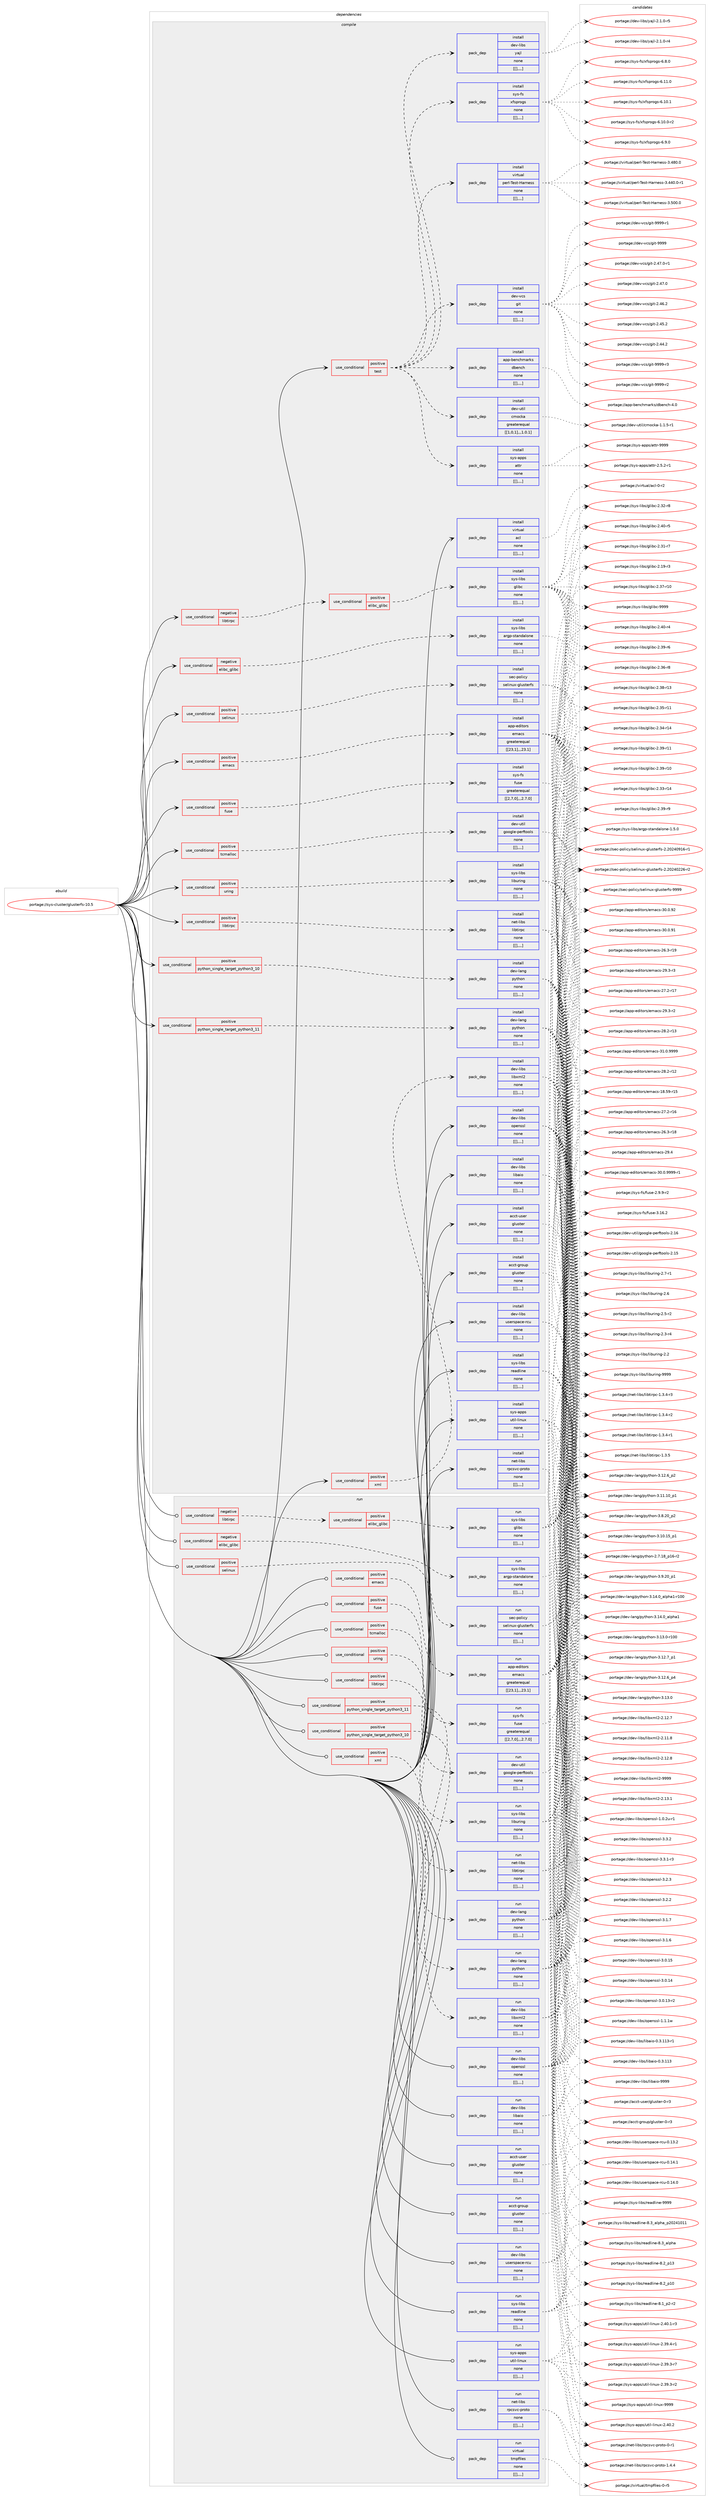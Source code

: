 digraph prolog {

# *************
# Graph options
# *************

newrank=true;
concentrate=true;
compound=true;
graph [rankdir=LR,fontname=Helvetica,fontsize=10,ranksep=1.5];#, ranksep=2.5, nodesep=0.2];
edge  [arrowhead=vee];
node  [fontname=Helvetica,fontsize=10];

# **********
# The ebuild
# **********

subgraph cluster_leftcol {
color=gray;
label=<<i>ebuild</i>>;
id [label="portage://sys-cluster/glusterfs-10.5", color=red, width=4, href="../sys-cluster/glusterfs-10.5.svg"];
}

# ****************
# The dependencies
# ****************

subgraph cluster_midcol {
color=gray;
label=<<i>dependencies</i>>;
subgraph cluster_compile {
fillcolor="#eeeeee";
style=filled;
label=<<i>compile</i>>;
subgraph cond120736 {
dependency452691 [label=<<TABLE BORDER="0" CELLBORDER="1" CELLSPACING="0" CELLPADDING="4"><TR><TD ROWSPAN="3" CELLPADDING="10">use_conditional</TD></TR><TR><TD>negative</TD></TR><TR><TD>elibc_glibc</TD></TR></TABLE>>, shape=none, color=red];
subgraph pack328755 {
dependency452762 [label=<<TABLE BORDER="0" CELLBORDER="1" CELLSPACING="0" CELLPADDING="4" WIDTH="220"><TR><TD ROWSPAN="6" CELLPADDING="30">pack_dep</TD></TR><TR><TD WIDTH="110">install</TD></TR><TR><TD>sys-libs</TD></TR><TR><TD>argp-standalone</TD></TR><TR><TD>none</TD></TR><TR><TD>[[],,,,]</TD></TR></TABLE>>, shape=none, color=blue];
}
dependency452691:e -> dependency452762:w [weight=20,style="dashed",arrowhead="vee"];
}
id:e -> dependency452691:w [weight=20,style="solid",arrowhead="vee"];
subgraph cond120759 {
dependency452768 [label=<<TABLE BORDER="0" CELLBORDER="1" CELLSPACING="0" CELLPADDING="4"><TR><TD ROWSPAN="3" CELLPADDING="10">use_conditional</TD></TR><TR><TD>negative</TD></TR><TR><TD>libtirpc</TD></TR></TABLE>>, shape=none, color=red];
subgraph cond120761 {
dependency452797 [label=<<TABLE BORDER="0" CELLBORDER="1" CELLSPACING="0" CELLPADDING="4"><TR><TD ROWSPAN="3" CELLPADDING="10">use_conditional</TD></TR><TR><TD>positive</TD></TR><TR><TD>elibc_glibc</TD></TR></TABLE>>, shape=none, color=red];
subgraph pack328823 {
dependency452818 [label=<<TABLE BORDER="0" CELLBORDER="1" CELLSPACING="0" CELLPADDING="4" WIDTH="220"><TR><TD ROWSPAN="6" CELLPADDING="30">pack_dep</TD></TR><TR><TD WIDTH="110">install</TD></TR><TR><TD>sys-libs</TD></TR><TR><TD>glibc</TD></TR><TR><TD>none</TD></TR><TR><TD>[[],,,,]</TD></TR></TABLE>>, shape=none, color=blue];
}
dependency452797:e -> dependency452818:w [weight=20,style="dashed",arrowhead="vee"];
}
dependency452768:e -> dependency452797:w [weight=20,style="dashed",arrowhead="vee"];
}
id:e -> dependency452768:w [weight=20,style="solid",arrowhead="vee"];
subgraph cond120795 {
dependency452887 [label=<<TABLE BORDER="0" CELLBORDER="1" CELLSPACING="0" CELLPADDING="4"><TR><TD ROWSPAN="3" CELLPADDING="10">use_conditional</TD></TR><TR><TD>positive</TD></TR><TR><TD>emacs</TD></TR></TABLE>>, shape=none, color=red];
subgraph pack328883 {
dependency452907 [label=<<TABLE BORDER="0" CELLBORDER="1" CELLSPACING="0" CELLPADDING="4" WIDTH="220"><TR><TD ROWSPAN="6" CELLPADDING="30">pack_dep</TD></TR><TR><TD WIDTH="110">install</TD></TR><TR><TD>app-editors</TD></TR><TR><TD>emacs</TD></TR><TR><TD>greaterequal</TD></TR><TR><TD>[[23,1],,,23.1]</TD></TR></TABLE>>, shape=none, color=blue];
}
dependency452887:e -> dependency452907:w [weight=20,style="dashed",arrowhead="vee"];
}
id:e -> dependency452887:w [weight=20,style="solid",arrowhead="vee"];
subgraph cond120849 {
dependency453013 [label=<<TABLE BORDER="0" CELLBORDER="1" CELLSPACING="0" CELLPADDING="4"><TR><TD ROWSPAN="3" CELLPADDING="10">use_conditional</TD></TR><TR><TD>positive</TD></TR><TR><TD>fuse</TD></TR></TABLE>>, shape=none, color=red];
subgraph pack329003 {
dependency453113 [label=<<TABLE BORDER="0" CELLBORDER="1" CELLSPACING="0" CELLPADDING="4" WIDTH="220"><TR><TD ROWSPAN="6" CELLPADDING="30">pack_dep</TD></TR><TR><TD WIDTH="110">install</TD></TR><TR><TD>sys-fs</TD></TR><TR><TD>fuse</TD></TR><TR><TD>greaterequal</TD></TR><TR><TD>[[2,7,0],,,2.7.0]</TD></TR></TABLE>>, shape=none, color=blue];
}
dependency453013:e -> dependency453113:w [weight=20,style="dashed",arrowhead="vee"];
}
id:e -> dependency453013:w [weight=20,style="solid",arrowhead="vee"];
subgraph cond120885 {
dependency453122 [label=<<TABLE BORDER="0" CELLBORDER="1" CELLSPACING="0" CELLPADDING="4"><TR><TD ROWSPAN="3" CELLPADDING="10">use_conditional</TD></TR><TR><TD>positive</TD></TR><TR><TD>libtirpc</TD></TR></TABLE>>, shape=none, color=red];
subgraph pack329037 {
dependency453125 [label=<<TABLE BORDER="0" CELLBORDER="1" CELLSPACING="0" CELLPADDING="4" WIDTH="220"><TR><TD ROWSPAN="6" CELLPADDING="30">pack_dep</TD></TR><TR><TD WIDTH="110">install</TD></TR><TR><TD>net-libs</TD></TR><TR><TD>libtirpc</TD></TR><TR><TD>none</TD></TR><TR><TD>[[],,,,]</TD></TR></TABLE>>, shape=none, color=blue];
}
dependency453122:e -> dependency453125:w [weight=20,style="dashed",arrowhead="vee"];
}
id:e -> dependency453122:w [weight=20,style="solid",arrowhead="vee"];
subgraph cond120888 {
dependency453132 [label=<<TABLE BORDER="0" CELLBORDER="1" CELLSPACING="0" CELLPADDING="4"><TR><TD ROWSPAN="3" CELLPADDING="10">use_conditional</TD></TR><TR><TD>positive</TD></TR><TR><TD>python_single_target_python3_10</TD></TR></TABLE>>, shape=none, color=red];
subgraph pack329102 {
dependency453231 [label=<<TABLE BORDER="0" CELLBORDER="1" CELLSPACING="0" CELLPADDING="4" WIDTH="220"><TR><TD ROWSPAN="6" CELLPADDING="30">pack_dep</TD></TR><TR><TD WIDTH="110">install</TD></TR><TR><TD>dev-lang</TD></TR><TR><TD>python</TD></TR><TR><TD>none</TD></TR><TR><TD>[[],,,,]</TD></TR></TABLE>>, shape=none, color=blue];
}
dependency453132:e -> dependency453231:w [weight=20,style="dashed",arrowhead="vee"];
}
id:e -> dependency453132:w [weight=20,style="solid",arrowhead="vee"];
subgraph cond120924 {
dependency453311 [label=<<TABLE BORDER="0" CELLBORDER="1" CELLSPACING="0" CELLPADDING="4"><TR><TD ROWSPAN="3" CELLPADDING="10">use_conditional</TD></TR><TR><TD>positive</TD></TR><TR><TD>python_single_target_python3_11</TD></TR></TABLE>>, shape=none, color=red];
subgraph pack329202 {
dependency453352 [label=<<TABLE BORDER="0" CELLBORDER="1" CELLSPACING="0" CELLPADDING="4" WIDTH="220"><TR><TD ROWSPAN="6" CELLPADDING="30">pack_dep</TD></TR><TR><TD WIDTH="110">install</TD></TR><TR><TD>dev-lang</TD></TR><TR><TD>python</TD></TR><TR><TD>none</TD></TR><TR><TD>[[],,,,]</TD></TR></TABLE>>, shape=none, color=blue];
}
dependency453311:e -> dependency453352:w [weight=20,style="dashed",arrowhead="vee"];
}
id:e -> dependency453311:w [weight=20,style="solid",arrowhead="vee"];
subgraph cond120951 {
dependency453358 [label=<<TABLE BORDER="0" CELLBORDER="1" CELLSPACING="0" CELLPADDING="4"><TR><TD ROWSPAN="3" CELLPADDING="10">use_conditional</TD></TR><TR><TD>positive</TD></TR><TR><TD>selinux</TD></TR></TABLE>>, shape=none, color=red];
subgraph pack329207 {
dependency453382 [label=<<TABLE BORDER="0" CELLBORDER="1" CELLSPACING="0" CELLPADDING="4" WIDTH="220"><TR><TD ROWSPAN="6" CELLPADDING="30">pack_dep</TD></TR><TR><TD WIDTH="110">install</TD></TR><TR><TD>sec-policy</TD></TR><TR><TD>selinux-glusterfs</TD></TR><TR><TD>none</TD></TR><TR><TD>[[],,,,]</TD></TR></TABLE>>, shape=none, color=blue];
}
dependency453358:e -> dependency453382:w [weight=20,style="dashed",arrowhead="vee"];
}
id:e -> dependency453358:w [weight=20,style="solid",arrowhead="vee"];
subgraph cond120969 {
dependency453423 [label=<<TABLE BORDER="0" CELLBORDER="1" CELLSPACING="0" CELLPADDING="4"><TR><TD ROWSPAN="3" CELLPADDING="10">use_conditional</TD></TR><TR><TD>positive</TD></TR><TR><TD>tcmalloc</TD></TR></TABLE>>, shape=none, color=red];
subgraph pack329267 {
dependency453484 [label=<<TABLE BORDER="0" CELLBORDER="1" CELLSPACING="0" CELLPADDING="4" WIDTH="220"><TR><TD ROWSPAN="6" CELLPADDING="30">pack_dep</TD></TR><TR><TD WIDTH="110">install</TD></TR><TR><TD>dev-util</TD></TR><TR><TD>google-perftools</TD></TR><TR><TD>none</TD></TR><TR><TD>[[],,,,]</TD></TR></TABLE>>, shape=none, color=blue];
}
dependency453423:e -> dependency453484:w [weight=20,style="dashed",arrowhead="vee"];
}
id:e -> dependency453423:w [weight=20,style="solid",arrowhead="vee"];
subgraph cond120997 {
dependency453553 [label=<<TABLE BORDER="0" CELLBORDER="1" CELLSPACING="0" CELLPADDING="4"><TR><TD ROWSPAN="3" CELLPADDING="10">use_conditional</TD></TR><TR><TD>positive</TD></TR><TR><TD>test</TD></TR></TABLE>>, shape=none, color=red];
subgraph pack329353 {
dependency453558 [label=<<TABLE BORDER="0" CELLBORDER="1" CELLSPACING="0" CELLPADDING="4" WIDTH="220"><TR><TD ROWSPAN="6" CELLPADDING="30">pack_dep</TD></TR><TR><TD WIDTH="110">install</TD></TR><TR><TD>dev-util</TD></TR><TR><TD>cmocka</TD></TR><TR><TD>greaterequal</TD></TR><TR><TD>[[1,0,1],,,1.0.1]</TD></TR></TABLE>>, shape=none, color=blue];
}
dependency453553:e -> dependency453558:w [weight=20,style="dashed",arrowhead="vee"];
subgraph pack329374 {
dependency453602 [label=<<TABLE BORDER="0" CELLBORDER="1" CELLSPACING="0" CELLPADDING="4" WIDTH="220"><TR><TD ROWSPAN="6" CELLPADDING="30">pack_dep</TD></TR><TR><TD WIDTH="110">install</TD></TR><TR><TD>app-benchmarks</TD></TR><TR><TD>dbench</TD></TR><TR><TD>none</TD></TR><TR><TD>[[],,,,]</TD></TR></TABLE>>, shape=none, color=blue];
}
dependency453553:e -> dependency453602:w [weight=20,style="dashed",arrowhead="vee"];
subgraph pack329408 {
dependency453630 [label=<<TABLE BORDER="0" CELLBORDER="1" CELLSPACING="0" CELLPADDING="4" WIDTH="220"><TR><TD ROWSPAN="6" CELLPADDING="30">pack_dep</TD></TR><TR><TD WIDTH="110">install</TD></TR><TR><TD>dev-vcs</TD></TR><TR><TD>git</TD></TR><TR><TD>none</TD></TR><TR><TD>[[],,,,]</TD></TR></TABLE>>, shape=none, color=blue];
}
dependency453553:e -> dependency453630:w [weight=20,style="dashed",arrowhead="vee"];
subgraph pack329429 {
dependency453653 [label=<<TABLE BORDER="0" CELLBORDER="1" CELLSPACING="0" CELLPADDING="4" WIDTH="220"><TR><TD ROWSPAN="6" CELLPADDING="30">pack_dep</TD></TR><TR><TD WIDTH="110">install</TD></TR><TR><TD>virtual</TD></TR><TR><TD>perl-Test-Harness</TD></TR><TR><TD>none</TD></TR><TR><TD>[[],,,,]</TD></TR></TABLE>>, shape=none, color=blue];
}
dependency453553:e -> dependency453653:w [weight=20,style="dashed",arrowhead="vee"];
subgraph pack329433 {
dependency453655 [label=<<TABLE BORDER="0" CELLBORDER="1" CELLSPACING="0" CELLPADDING="4" WIDTH="220"><TR><TD ROWSPAN="6" CELLPADDING="30">pack_dep</TD></TR><TR><TD WIDTH="110">install</TD></TR><TR><TD>dev-libs</TD></TR><TR><TD>yajl</TD></TR><TR><TD>none</TD></TR><TR><TD>[[],,,,]</TD></TR></TABLE>>, shape=none, color=blue];
}
dependency453553:e -> dependency453655:w [weight=20,style="dashed",arrowhead="vee"];
subgraph pack329449 {
dependency453739 [label=<<TABLE BORDER="0" CELLBORDER="1" CELLSPACING="0" CELLPADDING="4" WIDTH="220"><TR><TD ROWSPAN="6" CELLPADDING="30">pack_dep</TD></TR><TR><TD WIDTH="110">install</TD></TR><TR><TD>sys-fs</TD></TR><TR><TD>xfsprogs</TD></TR><TR><TD>none</TD></TR><TR><TD>[[],,,,]</TD></TR></TABLE>>, shape=none, color=blue];
}
dependency453553:e -> dependency453739:w [weight=20,style="dashed",arrowhead="vee"];
subgraph pack329515 {
dependency453820 [label=<<TABLE BORDER="0" CELLBORDER="1" CELLSPACING="0" CELLPADDING="4" WIDTH="220"><TR><TD ROWSPAN="6" CELLPADDING="30">pack_dep</TD></TR><TR><TD WIDTH="110">install</TD></TR><TR><TD>sys-apps</TD></TR><TR><TD>attr</TD></TR><TR><TD>none</TD></TR><TR><TD>[[],,,,]</TD></TR></TABLE>>, shape=none, color=blue];
}
dependency453553:e -> dependency453820:w [weight=20,style="dashed",arrowhead="vee"];
}
id:e -> dependency453553:w [weight=20,style="solid",arrowhead="vee"];
subgraph cond121054 {
dependency453825 [label=<<TABLE BORDER="0" CELLBORDER="1" CELLSPACING="0" CELLPADDING="4"><TR><TD ROWSPAN="3" CELLPADDING="10">use_conditional</TD></TR><TR><TD>positive</TD></TR><TR><TD>uring</TD></TR></TABLE>>, shape=none, color=red];
subgraph pack329563 {
dependency453837 [label=<<TABLE BORDER="0" CELLBORDER="1" CELLSPACING="0" CELLPADDING="4" WIDTH="220"><TR><TD ROWSPAN="6" CELLPADDING="30">pack_dep</TD></TR><TR><TD WIDTH="110">install</TD></TR><TR><TD>sys-libs</TD></TR><TR><TD>liburing</TD></TR><TR><TD>none</TD></TR><TR><TD>[[],,,,]</TD></TR></TABLE>>, shape=none, color=blue];
}
dependency453825:e -> dependency453837:w [weight=20,style="dashed",arrowhead="vee"];
}
id:e -> dependency453825:w [weight=20,style="solid",arrowhead="vee"];
subgraph cond121060 {
dependency453888 [label=<<TABLE BORDER="0" CELLBORDER="1" CELLSPACING="0" CELLPADDING="4"><TR><TD ROWSPAN="3" CELLPADDING="10">use_conditional</TD></TR><TR><TD>positive</TD></TR><TR><TD>xml</TD></TR></TABLE>>, shape=none, color=red];
subgraph pack329640 {
dependency453925 [label=<<TABLE BORDER="0" CELLBORDER="1" CELLSPACING="0" CELLPADDING="4" WIDTH="220"><TR><TD ROWSPAN="6" CELLPADDING="30">pack_dep</TD></TR><TR><TD WIDTH="110">install</TD></TR><TR><TD>dev-libs</TD></TR><TR><TD>libxml2</TD></TR><TR><TD>none</TD></TR><TR><TD>[[],,,,]</TD></TR></TABLE>>, shape=none, color=blue];
}
dependency453888:e -> dependency453925:w [weight=20,style="dashed",arrowhead="vee"];
}
id:e -> dependency453888:w [weight=20,style="solid",arrowhead="vee"];
subgraph pack329643 {
dependency453928 [label=<<TABLE BORDER="0" CELLBORDER="1" CELLSPACING="0" CELLPADDING="4" WIDTH="220"><TR><TD ROWSPAN="6" CELLPADDING="30">pack_dep</TD></TR><TR><TD WIDTH="110">install</TD></TR><TR><TD>acct-group</TD></TR><TR><TD>gluster</TD></TR><TR><TD>none</TD></TR><TR><TD>[[],,,,]</TD></TR></TABLE>>, shape=none, color=blue];
}
id:e -> dependency453928:w [weight=20,style="solid",arrowhead="vee"];
subgraph pack329647 {
dependency453943 [label=<<TABLE BORDER="0" CELLBORDER="1" CELLSPACING="0" CELLPADDING="4" WIDTH="220"><TR><TD ROWSPAN="6" CELLPADDING="30">pack_dep</TD></TR><TR><TD WIDTH="110">install</TD></TR><TR><TD>acct-user</TD></TR><TR><TD>gluster</TD></TR><TR><TD>none</TD></TR><TR><TD>[[],,,,]</TD></TR></TABLE>>, shape=none, color=blue];
}
id:e -> dependency453943:w [weight=20,style="solid",arrowhead="vee"];
subgraph pack329663 {
dependency453961 [label=<<TABLE BORDER="0" CELLBORDER="1" CELLSPACING="0" CELLPADDING="4" WIDTH="220"><TR><TD ROWSPAN="6" CELLPADDING="30">pack_dep</TD></TR><TR><TD WIDTH="110">install</TD></TR><TR><TD>dev-libs</TD></TR><TR><TD>libaio</TD></TR><TR><TD>none</TD></TR><TR><TD>[[],,,,]</TD></TR></TABLE>>, shape=none, color=blue];
}
id:e -> dependency453961:w [weight=20,style="solid",arrowhead="vee"];
subgraph pack329681 {
dependency453991 [label=<<TABLE BORDER="0" CELLBORDER="1" CELLSPACING="0" CELLPADDING="4" WIDTH="220"><TR><TD ROWSPAN="6" CELLPADDING="30">pack_dep</TD></TR><TR><TD WIDTH="110">install</TD></TR><TR><TD>dev-libs</TD></TR><TR><TD>openssl</TD></TR><TR><TD>none</TD></TR><TR><TD>[[],,,,]</TD></TR></TABLE>>, shape=none, color=blue];
}
id:e -> dependency453991:w [weight=20,style="solid",arrowhead="vee"];
subgraph pack329707 {
dependency454008 [label=<<TABLE BORDER="0" CELLBORDER="1" CELLSPACING="0" CELLPADDING="4" WIDTH="220"><TR><TD ROWSPAN="6" CELLPADDING="30">pack_dep</TD></TR><TR><TD WIDTH="110">install</TD></TR><TR><TD>dev-libs</TD></TR><TR><TD>userspace-rcu</TD></TR><TR><TD>none</TD></TR><TR><TD>[[],,,,]</TD></TR></TABLE>>, shape=none, color=blue];
}
id:e -> dependency454008:w [weight=20,style="solid",arrowhead="vee"];
subgraph pack329712 {
dependency454025 [label=<<TABLE BORDER="0" CELLBORDER="1" CELLSPACING="0" CELLPADDING="4" WIDTH="220"><TR><TD ROWSPAN="6" CELLPADDING="30">pack_dep</TD></TR><TR><TD WIDTH="110">install</TD></TR><TR><TD>net-libs</TD></TR><TR><TD>rpcsvc-proto</TD></TR><TR><TD>none</TD></TR><TR><TD>[[],,,,]</TD></TR></TABLE>>, shape=none, color=blue];
}
id:e -> dependency454025:w [weight=20,style="solid",arrowhead="vee"];
subgraph pack329733 {
dependency454052 [label=<<TABLE BORDER="0" CELLBORDER="1" CELLSPACING="0" CELLPADDING="4" WIDTH="220"><TR><TD ROWSPAN="6" CELLPADDING="30">pack_dep</TD></TR><TR><TD WIDTH="110">install</TD></TR><TR><TD>sys-apps</TD></TR><TR><TD>util-linux</TD></TR><TR><TD>none</TD></TR><TR><TD>[[],,,,]</TD></TR></TABLE>>, shape=none, color=blue];
}
id:e -> dependency454052:w [weight=20,style="solid",arrowhead="vee"];
subgraph pack329749 {
dependency454054 [label=<<TABLE BORDER="0" CELLBORDER="1" CELLSPACING="0" CELLPADDING="4" WIDTH="220"><TR><TD ROWSPAN="6" CELLPADDING="30">pack_dep</TD></TR><TR><TD WIDTH="110">install</TD></TR><TR><TD>sys-libs</TD></TR><TR><TD>readline</TD></TR><TR><TD>none</TD></TR><TR><TD>[[],,,,]</TD></TR></TABLE>>, shape=none, color=blue];
}
id:e -> dependency454054:w [weight=20,style="solid",arrowhead="vee"];
subgraph pack329772 {
dependency454097 [label=<<TABLE BORDER="0" CELLBORDER="1" CELLSPACING="0" CELLPADDING="4" WIDTH="220"><TR><TD ROWSPAN="6" CELLPADDING="30">pack_dep</TD></TR><TR><TD WIDTH="110">install</TD></TR><TR><TD>virtual</TD></TR><TR><TD>acl</TD></TR><TR><TD>none</TD></TR><TR><TD>[[],,,,]</TD></TR></TABLE>>, shape=none, color=blue];
}
id:e -> dependency454097:w [weight=20,style="solid",arrowhead="vee"];
}
subgraph cluster_compileandrun {
fillcolor="#eeeeee";
style=filled;
label=<<i>compile and run</i>>;
}
subgraph cluster_run {
fillcolor="#eeeeee";
style=filled;
label=<<i>run</i>>;
subgraph cond121114 {
dependency454108 [label=<<TABLE BORDER="0" CELLBORDER="1" CELLSPACING="0" CELLPADDING="4"><TR><TD ROWSPAN="3" CELLPADDING="10">use_conditional</TD></TR><TR><TD>negative</TD></TR><TR><TD>elibc_glibc</TD></TR></TABLE>>, shape=none, color=red];
subgraph pack329790 {
dependency454151 [label=<<TABLE BORDER="0" CELLBORDER="1" CELLSPACING="0" CELLPADDING="4" WIDTH="220"><TR><TD ROWSPAN="6" CELLPADDING="30">pack_dep</TD></TR><TR><TD WIDTH="110">run</TD></TR><TR><TD>sys-libs</TD></TR><TR><TD>argp-standalone</TD></TR><TR><TD>none</TD></TR><TR><TD>[[],,,,]</TD></TR></TABLE>>, shape=none, color=blue];
}
dependency454108:e -> dependency454151:w [weight=20,style="dashed",arrowhead="vee"];
}
id:e -> dependency454108:w [weight=20,style="solid",arrowhead="odot"];
subgraph cond121128 {
dependency454166 [label=<<TABLE BORDER="0" CELLBORDER="1" CELLSPACING="0" CELLPADDING="4"><TR><TD ROWSPAN="3" CELLPADDING="10">use_conditional</TD></TR><TR><TD>negative</TD></TR><TR><TD>libtirpc</TD></TR></TABLE>>, shape=none, color=red];
subgraph cond121131 {
dependency454168 [label=<<TABLE BORDER="0" CELLBORDER="1" CELLSPACING="0" CELLPADDING="4"><TR><TD ROWSPAN="3" CELLPADDING="10">use_conditional</TD></TR><TR><TD>positive</TD></TR><TR><TD>elibc_glibc</TD></TR></TABLE>>, shape=none, color=red];
subgraph pack329819 {
dependency454171 [label=<<TABLE BORDER="0" CELLBORDER="1" CELLSPACING="0" CELLPADDING="4" WIDTH="220"><TR><TD ROWSPAN="6" CELLPADDING="30">pack_dep</TD></TR><TR><TD WIDTH="110">run</TD></TR><TR><TD>sys-libs</TD></TR><TR><TD>glibc</TD></TR><TR><TD>none</TD></TR><TR><TD>[[],,,,]</TD></TR></TABLE>>, shape=none, color=blue];
}
dependency454168:e -> dependency454171:w [weight=20,style="dashed",arrowhead="vee"];
}
dependency454166:e -> dependency454168:w [weight=20,style="dashed",arrowhead="vee"];
}
id:e -> dependency454166:w [weight=20,style="solid",arrowhead="odot"];
subgraph cond121135 {
dependency454184 [label=<<TABLE BORDER="0" CELLBORDER="1" CELLSPACING="0" CELLPADDING="4"><TR><TD ROWSPAN="3" CELLPADDING="10">use_conditional</TD></TR><TR><TD>positive</TD></TR><TR><TD>emacs</TD></TR></TABLE>>, shape=none, color=red];
subgraph pack329834 {
dependency454190 [label=<<TABLE BORDER="0" CELLBORDER="1" CELLSPACING="0" CELLPADDING="4" WIDTH="220"><TR><TD ROWSPAN="6" CELLPADDING="30">pack_dep</TD></TR><TR><TD WIDTH="110">run</TD></TR><TR><TD>app-editors</TD></TR><TR><TD>emacs</TD></TR><TR><TD>greaterequal</TD></TR><TR><TD>[[23,1],,,23.1]</TD></TR></TABLE>>, shape=none, color=blue];
}
dependency454184:e -> dependency454190:w [weight=20,style="dashed",arrowhead="vee"];
}
id:e -> dependency454184:w [weight=20,style="solid",arrowhead="odot"];
subgraph cond121144 {
dependency454208 [label=<<TABLE BORDER="0" CELLBORDER="1" CELLSPACING="0" CELLPADDING="4"><TR><TD ROWSPAN="3" CELLPADDING="10">use_conditional</TD></TR><TR><TD>positive</TD></TR><TR><TD>fuse</TD></TR></TABLE>>, shape=none, color=red];
subgraph pack329843 {
dependency454212 [label=<<TABLE BORDER="0" CELLBORDER="1" CELLSPACING="0" CELLPADDING="4" WIDTH="220"><TR><TD ROWSPAN="6" CELLPADDING="30">pack_dep</TD></TR><TR><TD WIDTH="110">run</TD></TR><TR><TD>sys-fs</TD></TR><TR><TD>fuse</TD></TR><TR><TD>greaterequal</TD></TR><TR><TD>[[2,7,0],,,2.7.0]</TD></TR></TABLE>>, shape=none, color=blue];
}
dependency454208:e -> dependency454212:w [weight=20,style="dashed",arrowhead="vee"];
}
id:e -> dependency454208:w [weight=20,style="solid",arrowhead="odot"];
subgraph cond121155 {
dependency454236 [label=<<TABLE BORDER="0" CELLBORDER="1" CELLSPACING="0" CELLPADDING="4"><TR><TD ROWSPAN="3" CELLPADDING="10">use_conditional</TD></TR><TR><TD>positive</TD></TR><TR><TD>libtirpc</TD></TR></TABLE>>, shape=none, color=red];
subgraph pack329857 {
dependency454243 [label=<<TABLE BORDER="0" CELLBORDER="1" CELLSPACING="0" CELLPADDING="4" WIDTH="220"><TR><TD ROWSPAN="6" CELLPADDING="30">pack_dep</TD></TR><TR><TD WIDTH="110">run</TD></TR><TR><TD>net-libs</TD></TR><TR><TD>libtirpc</TD></TR><TR><TD>none</TD></TR><TR><TD>[[],,,,]</TD></TR></TABLE>>, shape=none, color=blue];
}
dependency454236:e -> dependency454243:w [weight=20,style="dashed",arrowhead="vee"];
}
id:e -> dependency454236:w [weight=20,style="solid",arrowhead="odot"];
subgraph cond121166 {
dependency454270 [label=<<TABLE BORDER="0" CELLBORDER="1" CELLSPACING="0" CELLPADDING="4"><TR><TD ROWSPAN="3" CELLPADDING="10">use_conditional</TD></TR><TR><TD>positive</TD></TR><TR><TD>python_single_target_python3_10</TD></TR></TABLE>>, shape=none, color=red];
subgraph pack329885 {
dependency454284 [label=<<TABLE BORDER="0" CELLBORDER="1" CELLSPACING="0" CELLPADDING="4" WIDTH="220"><TR><TD ROWSPAN="6" CELLPADDING="30">pack_dep</TD></TR><TR><TD WIDTH="110">run</TD></TR><TR><TD>dev-lang</TD></TR><TR><TD>python</TD></TR><TR><TD>none</TD></TR><TR><TD>[[],,,,]</TD></TR></TABLE>>, shape=none, color=blue];
}
dependency454270:e -> dependency454284:w [weight=20,style="dashed",arrowhead="vee"];
}
id:e -> dependency454270:w [weight=20,style="solid",arrowhead="odot"];
subgraph cond121175 {
dependency454293 [label=<<TABLE BORDER="0" CELLBORDER="1" CELLSPACING="0" CELLPADDING="4"><TR><TD ROWSPAN="3" CELLPADDING="10">use_conditional</TD></TR><TR><TD>positive</TD></TR><TR><TD>python_single_target_python3_11</TD></TR></TABLE>>, shape=none, color=red];
subgraph pack329897 {
dependency454296 [label=<<TABLE BORDER="0" CELLBORDER="1" CELLSPACING="0" CELLPADDING="4" WIDTH="220"><TR><TD ROWSPAN="6" CELLPADDING="30">pack_dep</TD></TR><TR><TD WIDTH="110">run</TD></TR><TR><TD>dev-lang</TD></TR><TR><TD>python</TD></TR><TR><TD>none</TD></TR><TR><TD>[[],,,,]</TD></TR></TABLE>>, shape=none, color=blue];
}
dependency454293:e -> dependency454296:w [weight=20,style="dashed",arrowhead="vee"];
}
id:e -> dependency454293:w [weight=20,style="solid",arrowhead="odot"];
subgraph cond121183 {
dependency454336 [label=<<TABLE BORDER="0" CELLBORDER="1" CELLSPACING="0" CELLPADDING="4"><TR><TD ROWSPAN="3" CELLPADDING="10">use_conditional</TD></TR><TR><TD>positive</TD></TR><TR><TD>selinux</TD></TR></TABLE>>, shape=none, color=red];
subgraph pack329947 {
dependency454363 [label=<<TABLE BORDER="0" CELLBORDER="1" CELLSPACING="0" CELLPADDING="4" WIDTH="220"><TR><TD ROWSPAN="6" CELLPADDING="30">pack_dep</TD></TR><TR><TD WIDTH="110">run</TD></TR><TR><TD>sec-policy</TD></TR><TR><TD>selinux-glusterfs</TD></TR><TR><TD>none</TD></TR><TR><TD>[[],,,,]</TD></TR></TABLE>>, shape=none, color=blue];
}
dependency454336:e -> dependency454363:w [weight=20,style="dashed",arrowhead="vee"];
}
id:e -> dependency454336:w [weight=20,style="solid",arrowhead="odot"];
subgraph cond121200 {
dependency454373 [label=<<TABLE BORDER="0" CELLBORDER="1" CELLSPACING="0" CELLPADDING="4"><TR><TD ROWSPAN="3" CELLPADDING="10">use_conditional</TD></TR><TR><TD>positive</TD></TR><TR><TD>tcmalloc</TD></TR></TABLE>>, shape=none, color=red];
subgraph pack329955 {
dependency454383 [label=<<TABLE BORDER="0" CELLBORDER="1" CELLSPACING="0" CELLPADDING="4" WIDTH="220"><TR><TD ROWSPAN="6" CELLPADDING="30">pack_dep</TD></TR><TR><TD WIDTH="110">run</TD></TR><TR><TD>dev-util</TD></TR><TR><TD>google-perftools</TD></TR><TR><TD>none</TD></TR><TR><TD>[[],,,,]</TD></TR></TABLE>>, shape=none, color=blue];
}
dependency454373:e -> dependency454383:w [weight=20,style="dashed",arrowhead="vee"];
}
id:e -> dependency454373:w [weight=20,style="solid",arrowhead="odot"];
subgraph cond121210 {
dependency454395 [label=<<TABLE BORDER="0" CELLBORDER="1" CELLSPACING="0" CELLPADDING="4"><TR><TD ROWSPAN="3" CELLPADDING="10">use_conditional</TD></TR><TR><TD>positive</TD></TR><TR><TD>uring</TD></TR></TABLE>>, shape=none, color=red];
subgraph pack329969 {
dependency454410 [label=<<TABLE BORDER="0" CELLBORDER="1" CELLSPACING="0" CELLPADDING="4" WIDTH="220"><TR><TD ROWSPAN="6" CELLPADDING="30">pack_dep</TD></TR><TR><TD WIDTH="110">run</TD></TR><TR><TD>sys-libs</TD></TR><TR><TD>liburing</TD></TR><TR><TD>none</TD></TR><TR><TD>[[],,,,]</TD></TR></TABLE>>, shape=none, color=blue];
}
dependency454395:e -> dependency454410:w [weight=20,style="dashed",arrowhead="vee"];
}
id:e -> dependency454395:w [weight=20,style="solid",arrowhead="odot"];
subgraph cond121216 {
dependency454432 [label=<<TABLE BORDER="0" CELLBORDER="1" CELLSPACING="0" CELLPADDING="4"><TR><TD ROWSPAN="3" CELLPADDING="10">use_conditional</TD></TR><TR><TD>positive</TD></TR><TR><TD>xml</TD></TR></TABLE>>, shape=none, color=red];
subgraph pack330057 {
dependency454517 [label=<<TABLE BORDER="0" CELLBORDER="1" CELLSPACING="0" CELLPADDING="4" WIDTH="220"><TR><TD ROWSPAN="6" CELLPADDING="30">pack_dep</TD></TR><TR><TD WIDTH="110">run</TD></TR><TR><TD>dev-libs</TD></TR><TR><TD>libxml2</TD></TR><TR><TD>none</TD></TR><TR><TD>[[],,,,]</TD></TR></TABLE>>, shape=none, color=blue];
}
dependency454432:e -> dependency454517:w [weight=20,style="dashed",arrowhead="vee"];
}
id:e -> dependency454432:w [weight=20,style="solid",arrowhead="odot"];
subgraph pack330062 {
dependency454545 [label=<<TABLE BORDER="0" CELLBORDER="1" CELLSPACING="0" CELLPADDING="4" WIDTH="220"><TR><TD ROWSPAN="6" CELLPADDING="30">pack_dep</TD></TR><TR><TD WIDTH="110">run</TD></TR><TR><TD>acct-group</TD></TR><TR><TD>gluster</TD></TR><TR><TD>none</TD></TR><TR><TD>[[],,,,]</TD></TR></TABLE>>, shape=none, color=blue];
}
id:e -> dependency454545:w [weight=20,style="solid",arrowhead="odot"];
subgraph pack330086 {
dependency454548 [label=<<TABLE BORDER="0" CELLBORDER="1" CELLSPACING="0" CELLPADDING="4" WIDTH="220"><TR><TD ROWSPAN="6" CELLPADDING="30">pack_dep</TD></TR><TR><TD WIDTH="110">run</TD></TR><TR><TD>acct-user</TD></TR><TR><TD>gluster</TD></TR><TR><TD>none</TD></TR><TR><TD>[[],,,,]</TD></TR></TABLE>>, shape=none, color=blue];
}
id:e -> dependency454548:w [weight=20,style="solid",arrowhead="odot"];
subgraph pack330109 {
dependency454596 [label=<<TABLE BORDER="0" CELLBORDER="1" CELLSPACING="0" CELLPADDING="4" WIDTH="220"><TR><TD ROWSPAN="6" CELLPADDING="30">pack_dep</TD></TR><TR><TD WIDTH="110">run</TD></TR><TR><TD>dev-libs</TD></TR><TR><TD>libaio</TD></TR><TR><TD>none</TD></TR><TR><TD>[[],,,,]</TD></TR></TABLE>>, shape=none, color=blue];
}
id:e -> dependency454596:w [weight=20,style="solid",arrowhead="odot"];
subgraph pack330147 {
dependency454650 [label=<<TABLE BORDER="0" CELLBORDER="1" CELLSPACING="0" CELLPADDING="4" WIDTH="220"><TR><TD ROWSPAN="6" CELLPADDING="30">pack_dep</TD></TR><TR><TD WIDTH="110">run</TD></TR><TR><TD>dev-libs</TD></TR><TR><TD>openssl</TD></TR><TR><TD>none</TD></TR><TR><TD>[[],,,,]</TD></TR></TABLE>>, shape=none, color=blue];
}
id:e -> dependency454650:w [weight=20,style="solid",arrowhead="odot"];
subgraph pack330169 {
dependency454693 [label=<<TABLE BORDER="0" CELLBORDER="1" CELLSPACING="0" CELLPADDING="4" WIDTH="220"><TR><TD ROWSPAN="6" CELLPADDING="30">pack_dep</TD></TR><TR><TD WIDTH="110">run</TD></TR><TR><TD>dev-libs</TD></TR><TR><TD>userspace-rcu</TD></TR><TR><TD>none</TD></TR><TR><TD>[[],,,,]</TD></TR></TABLE>>, shape=none, color=blue];
}
id:e -> dependency454693:w [weight=20,style="solid",arrowhead="odot"];
subgraph pack330199 {
dependency454708 [label=<<TABLE BORDER="0" CELLBORDER="1" CELLSPACING="0" CELLPADDING="4" WIDTH="220"><TR><TD ROWSPAN="6" CELLPADDING="30">pack_dep</TD></TR><TR><TD WIDTH="110">run</TD></TR><TR><TD>net-libs</TD></TR><TR><TD>rpcsvc-proto</TD></TR><TR><TD>none</TD></TR><TR><TD>[[],,,,]</TD></TR></TABLE>>, shape=none, color=blue];
}
id:e -> dependency454708:w [weight=20,style="solid",arrowhead="odot"];
subgraph pack330230 {
dependency454755 [label=<<TABLE BORDER="0" CELLBORDER="1" CELLSPACING="0" CELLPADDING="4" WIDTH="220"><TR><TD ROWSPAN="6" CELLPADDING="30">pack_dep</TD></TR><TR><TD WIDTH="110">run</TD></TR><TR><TD>sys-apps</TD></TR><TR><TD>util-linux</TD></TR><TR><TD>none</TD></TR><TR><TD>[[],,,,]</TD></TR></TABLE>>, shape=none, color=blue];
}
id:e -> dependency454755:w [weight=20,style="solid",arrowhead="odot"];
subgraph pack330256 {
dependency454819 [label=<<TABLE BORDER="0" CELLBORDER="1" CELLSPACING="0" CELLPADDING="4" WIDTH="220"><TR><TD ROWSPAN="6" CELLPADDING="30">pack_dep</TD></TR><TR><TD WIDTH="110">run</TD></TR><TR><TD>sys-libs</TD></TR><TR><TD>readline</TD></TR><TR><TD>none</TD></TR><TR><TD>[[],,,,]</TD></TR></TABLE>>, shape=none, color=blue];
}
id:e -> dependency454819:w [weight=20,style="solid",arrowhead="odot"];
subgraph pack330314 {
dependency454851 [label=<<TABLE BORDER="0" CELLBORDER="1" CELLSPACING="0" CELLPADDING="4" WIDTH="220"><TR><TD ROWSPAN="6" CELLPADDING="30">pack_dep</TD></TR><TR><TD WIDTH="110">run</TD></TR><TR><TD>virtual</TD></TR><TR><TD>tmpfiles</TD></TR><TR><TD>none</TD></TR><TR><TD>[[],,,,]</TD></TR></TABLE>>, shape=none, color=blue];
}
id:e -> dependency454851:w [weight=20,style="solid",arrowhead="odot"];
}
}

# **************
# The candidates
# **************

subgraph cluster_choices {
rank=same;
color=gray;
label=<<i>candidates</i>>;

subgraph choice329529 {
color=black;
nodesep=1;
choice11512111545108105981154797114103112451151169711010097108111110101454946534648 [label="portage://sys-libs/argp-standalone-1.5.0", color=red, width=4,href="../sys-libs/argp-standalone-1.5.0.svg"];
dependency452762:e -> choice11512111545108105981154797114103112451151169711010097108111110101454946534648:w [style=dotted,weight="100"];
}
subgraph choice329532 {
color=black;
nodesep=1;
choice11512111545108105981154710310810598994557575757 [label="portage://sys-libs/glibc-9999", color=red, width=4,href="../sys-libs/glibc-9999.svg"];
choice115121115451081059811547103108105989945504652484511453 [label="portage://sys-libs/glibc-2.40-r5", color=red, width=4,href="../sys-libs/glibc-2.40-r5.svg"];
choice115121115451081059811547103108105989945504652484511452 [label="portage://sys-libs/glibc-2.40-r4", color=red, width=4,href="../sys-libs/glibc-2.40-r4.svg"];
choice115121115451081059811547103108105989945504651574511457 [label="portage://sys-libs/glibc-2.39-r9", color=red, width=4,href="../sys-libs/glibc-2.39-r9.svg"];
choice115121115451081059811547103108105989945504651574511454 [label="portage://sys-libs/glibc-2.39-r6", color=red, width=4,href="../sys-libs/glibc-2.39-r6.svg"];
choice11512111545108105981154710310810598994550465157451144949 [label="portage://sys-libs/glibc-2.39-r11", color=red, width=4,href="../sys-libs/glibc-2.39-r11.svg"];
choice11512111545108105981154710310810598994550465157451144948 [label="portage://sys-libs/glibc-2.39-r10", color=red, width=4,href="../sys-libs/glibc-2.39-r10.svg"];
choice11512111545108105981154710310810598994550465156451144951 [label="portage://sys-libs/glibc-2.38-r13", color=red, width=4,href="../sys-libs/glibc-2.38-r13.svg"];
choice11512111545108105981154710310810598994550465155451144948 [label="portage://sys-libs/glibc-2.37-r10", color=red, width=4,href="../sys-libs/glibc-2.37-r10.svg"];
choice115121115451081059811547103108105989945504651544511456 [label="portage://sys-libs/glibc-2.36-r8", color=red, width=4,href="../sys-libs/glibc-2.36-r8.svg"];
choice11512111545108105981154710310810598994550465153451144949 [label="portage://sys-libs/glibc-2.35-r11", color=red, width=4,href="../sys-libs/glibc-2.35-r11.svg"];
choice11512111545108105981154710310810598994550465152451144952 [label="portage://sys-libs/glibc-2.34-r14", color=red, width=4,href="../sys-libs/glibc-2.34-r14.svg"];
choice11512111545108105981154710310810598994550465151451144952 [label="portage://sys-libs/glibc-2.33-r14", color=red, width=4,href="../sys-libs/glibc-2.33-r14.svg"];
choice115121115451081059811547103108105989945504651504511456 [label="portage://sys-libs/glibc-2.32-r8", color=red, width=4,href="../sys-libs/glibc-2.32-r8.svg"];
choice115121115451081059811547103108105989945504651494511455 [label="portage://sys-libs/glibc-2.31-r7", color=red, width=4,href="../sys-libs/glibc-2.31-r7.svg"];
choice115121115451081059811547103108105989945504649574511451 [label="portage://sys-libs/glibc-2.19-r3", color=red, width=4,href="../sys-libs/glibc-2.19-r3.svg"];
dependency452818:e -> choice11512111545108105981154710310810598994557575757:w [style=dotted,weight="100"];
dependency452818:e -> choice115121115451081059811547103108105989945504652484511453:w [style=dotted,weight="100"];
dependency452818:e -> choice115121115451081059811547103108105989945504652484511452:w [style=dotted,weight="100"];
dependency452818:e -> choice115121115451081059811547103108105989945504651574511457:w [style=dotted,weight="100"];
dependency452818:e -> choice115121115451081059811547103108105989945504651574511454:w [style=dotted,weight="100"];
dependency452818:e -> choice11512111545108105981154710310810598994550465157451144949:w [style=dotted,weight="100"];
dependency452818:e -> choice11512111545108105981154710310810598994550465157451144948:w [style=dotted,weight="100"];
dependency452818:e -> choice11512111545108105981154710310810598994550465156451144951:w [style=dotted,weight="100"];
dependency452818:e -> choice11512111545108105981154710310810598994550465155451144948:w [style=dotted,weight="100"];
dependency452818:e -> choice115121115451081059811547103108105989945504651544511456:w [style=dotted,weight="100"];
dependency452818:e -> choice11512111545108105981154710310810598994550465153451144949:w [style=dotted,weight="100"];
dependency452818:e -> choice11512111545108105981154710310810598994550465152451144952:w [style=dotted,weight="100"];
dependency452818:e -> choice11512111545108105981154710310810598994550465151451144952:w [style=dotted,weight="100"];
dependency452818:e -> choice115121115451081059811547103108105989945504651504511456:w [style=dotted,weight="100"];
dependency452818:e -> choice115121115451081059811547103108105989945504651494511455:w [style=dotted,weight="100"];
dependency452818:e -> choice115121115451081059811547103108105989945504649574511451:w [style=dotted,weight="100"];
}
subgraph choice329553 {
color=black;
nodesep=1;
choice971121124510110010511611111411547101109979911545514946484657575757 [label="portage://app-editors/emacs-31.0.9999", color=red, width=4,href="../app-editors/emacs-31.0.9999.svg"];
choice9711211245101100105116111114115471011099799115455148464846575757574511449 [label="portage://app-editors/emacs-30.0.9999-r1", color=red, width=4,href="../app-editors/emacs-30.0.9999-r1.svg"];
choice97112112451011001051161111141154710110997991154551484648465750 [label="portage://app-editors/emacs-30.0.92", color=red, width=4,href="../app-editors/emacs-30.0.92.svg"];
choice97112112451011001051161111141154710110997991154551484648465749 [label="portage://app-editors/emacs-30.0.91", color=red, width=4,href="../app-editors/emacs-30.0.91.svg"];
choice97112112451011001051161111141154710110997991154550574652 [label="portage://app-editors/emacs-29.4", color=red, width=4,href="../app-editors/emacs-29.4.svg"];
choice971121124510110010511611111411547101109979911545505746514511451 [label="portage://app-editors/emacs-29.3-r3", color=red, width=4,href="../app-editors/emacs-29.3-r3.svg"];
choice971121124510110010511611111411547101109979911545505746514511450 [label="portage://app-editors/emacs-29.3-r2", color=red, width=4,href="../app-editors/emacs-29.3-r2.svg"];
choice97112112451011001051161111141154710110997991154550564650451144951 [label="portage://app-editors/emacs-28.2-r13", color=red, width=4,href="../app-editors/emacs-28.2-r13.svg"];
choice97112112451011001051161111141154710110997991154550564650451144950 [label="portage://app-editors/emacs-28.2-r12", color=red, width=4,href="../app-editors/emacs-28.2-r12.svg"];
choice97112112451011001051161111141154710110997991154550554650451144955 [label="portage://app-editors/emacs-27.2-r17", color=red, width=4,href="../app-editors/emacs-27.2-r17.svg"];
choice97112112451011001051161111141154710110997991154550554650451144954 [label="portage://app-editors/emacs-27.2-r16", color=red, width=4,href="../app-editors/emacs-27.2-r16.svg"];
choice97112112451011001051161111141154710110997991154550544651451144957 [label="portage://app-editors/emacs-26.3-r19", color=red, width=4,href="../app-editors/emacs-26.3-r19.svg"];
choice97112112451011001051161111141154710110997991154550544651451144956 [label="portage://app-editors/emacs-26.3-r18", color=red, width=4,href="../app-editors/emacs-26.3-r18.svg"];
choice9711211245101100105116111114115471011099799115454956465357451144953 [label="portage://app-editors/emacs-18.59-r15", color=red, width=4,href="../app-editors/emacs-18.59-r15.svg"];
dependency452907:e -> choice971121124510110010511611111411547101109979911545514946484657575757:w [style=dotted,weight="100"];
dependency452907:e -> choice9711211245101100105116111114115471011099799115455148464846575757574511449:w [style=dotted,weight="100"];
dependency452907:e -> choice97112112451011001051161111141154710110997991154551484648465750:w [style=dotted,weight="100"];
dependency452907:e -> choice97112112451011001051161111141154710110997991154551484648465749:w [style=dotted,weight="100"];
dependency452907:e -> choice97112112451011001051161111141154710110997991154550574652:w [style=dotted,weight="100"];
dependency452907:e -> choice971121124510110010511611111411547101109979911545505746514511451:w [style=dotted,weight="100"];
dependency452907:e -> choice971121124510110010511611111411547101109979911545505746514511450:w [style=dotted,weight="100"];
dependency452907:e -> choice97112112451011001051161111141154710110997991154550564650451144951:w [style=dotted,weight="100"];
dependency452907:e -> choice97112112451011001051161111141154710110997991154550564650451144950:w [style=dotted,weight="100"];
dependency452907:e -> choice97112112451011001051161111141154710110997991154550554650451144955:w [style=dotted,weight="100"];
dependency452907:e -> choice97112112451011001051161111141154710110997991154550554650451144954:w [style=dotted,weight="100"];
dependency452907:e -> choice97112112451011001051161111141154710110997991154550544651451144957:w [style=dotted,weight="100"];
dependency452907:e -> choice97112112451011001051161111141154710110997991154550544651451144956:w [style=dotted,weight="100"];
dependency452907:e -> choice9711211245101100105116111114115471011099799115454956465357451144953:w [style=dotted,weight="100"];
}
subgraph choice329581 {
color=black;
nodesep=1;
choice115121115451021154710211711510145514649544650 [label="portage://sys-fs/fuse-3.16.2", color=red, width=4,href="../sys-fs/fuse-3.16.2.svg"];
choice11512111545102115471021171151014550465746574511450 [label="portage://sys-fs/fuse-2.9.9-r2", color=red, width=4,href="../sys-fs/fuse-2.9.9-r2.svg"];
dependency453113:e -> choice115121115451021154710211711510145514649544650:w [style=dotted,weight="100"];
dependency453113:e -> choice11512111545102115471021171151014550465746574511450:w [style=dotted,weight="100"];
}
subgraph choice329621 {
color=black;
nodesep=1;
choice1101011164510810598115471081059811610511411299454946514653 [label="portage://net-libs/libtirpc-1.3.5", color=red, width=4,href="../net-libs/libtirpc-1.3.5.svg"];
choice11010111645108105981154710810598116105114112994549465146524511451 [label="portage://net-libs/libtirpc-1.3.4-r3", color=red, width=4,href="../net-libs/libtirpc-1.3.4-r3.svg"];
choice11010111645108105981154710810598116105114112994549465146524511450 [label="portage://net-libs/libtirpc-1.3.4-r2", color=red, width=4,href="../net-libs/libtirpc-1.3.4-r2.svg"];
choice11010111645108105981154710810598116105114112994549465146524511449 [label="portage://net-libs/libtirpc-1.3.4-r1", color=red, width=4,href="../net-libs/libtirpc-1.3.4-r1.svg"];
dependency453125:e -> choice1101011164510810598115471081059811610511411299454946514653:w [style=dotted,weight="100"];
dependency453125:e -> choice11010111645108105981154710810598116105114112994549465146524511451:w [style=dotted,weight="100"];
dependency453125:e -> choice11010111645108105981154710810598116105114112994549465146524511450:w [style=dotted,weight="100"];
dependency453125:e -> choice11010111645108105981154710810598116105114112994549465146524511449:w [style=dotted,weight="100"];
}
subgraph choice329626 {
color=black;
nodesep=1;
choice100101118451089711010347112121116104111110455146495246489597108112104974945114494848 [label="portage://dev-lang/python-3.14.0_alpha1-r100", color=red, width=4,href="../dev-lang/python-3.14.0_alpha1-r100.svg"];
choice1001011184510897110103471121211161041111104551464952464895971081121049749 [label="portage://dev-lang/python-3.14.0_alpha1", color=red, width=4,href="../dev-lang/python-3.14.0_alpha1.svg"];
choice1001011184510897110103471121211161041111104551464951464845114494848 [label="portage://dev-lang/python-3.13.0-r100", color=red, width=4,href="../dev-lang/python-3.13.0-r100.svg"];
choice10010111845108971101034711212111610411111045514649514648 [label="portage://dev-lang/python-3.13.0", color=red, width=4,href="../dev-lang/python-3.13.0.svg"];
choice100101118451089711010347112121116104111110455146495046559511249 [label="portage://dev-lang/python-3.12.7_p1", color=red, width=4,href="../dev-lang/python-3.12.7_p1.svg"];
choice100101118451089711010347112121116104111110455146495046549511252 [label="portage://dev-lang/python-3.12.6_p4", color=red, width=4,href="../dev-lang/python-3.12.6_p4.svg"];
choice100101118451089711010347112121116104111110455146495046549511250 [label="portage://dev-lang/python-3.12.6_p2", color=red, width=4,href="../dev-lang/python-3.12.6_p2.svg"];
choice10010111845108971101034711212111610411111045514649494649489511249 [label="portage://dev-lang/python-3.11.10_p1", color=red, width=4,href="../dev-lang/python-3.11.10_p1.svg"];
choice10010111845108971101034711212111610411111045514649484649539511249 [label="portage://dev-lang/python-3.10.15_p1", color=red, width=4,href="../dev-lang/python-3.10.15_p1.svg"];
choice100101118451089711010347112121116104111110455146574650489511249 [label="portage://dev-lang/python-3.9.20_p1", color=red, width=4,href="../dev-lang/python-3.9.20_p1.svg"];
choice100101118451089711010347112121116104111110455146564650489511250 [label="portage://dev-lang/python-3.8.20_p2", color=red, width=4,href="../dev-lang/python-3.8.20_p2.svg"];
choice100101118451089711010347112121116104111110455046554649569511249544511450 [label="portage://dev-lang/python-2.7.18_p16-r2", color=red, width=4,href="../dev-lang/python-2.7.18_p16-r2.svg"];
dependency453231:e -> choice100101118451089711010347112121116104111110455146495246489597108112104974945114494848:w [style=dotted,weight="100"];
dependency453231:e -> choice1001011184510897110103471121211161041111104551464952464895971081121049749:w [style=dotted,weight="100"];
dependency453231:e -> choice1001011184510897110103471121211161041111104551464951464845114494848:w [style=dotted,weight="100"];
dependency453231:e -> choice10010111845108971101034711212111610411111045514649514648:w [style=dotted,weight="100"];
dependency453231:e -> choice100101118451089711010347112121116104111110455146495046559511249:w [style=dotted,weight="100"];
dependency453231:e -> choice100101118451089711010347112121116104111110455146495046549511252:w [style=dotted,weight="100"];
dependency453231:e -> choice100101118451089711010347112121116104111110455146495046549511250:w [style=dotted,weight="100"];
dependency453231:e -> choice10010111845108971101034711212111610411111045514649494649489511249:w [style=dotted,weight="100"];
dependency453231:e -> choice10010111845108971101034711212111610411111045514649484649539511249:w [style=dotted,weight="100"];
dependency453231:e -> choice100101118451089711010347112121116104111110455146574650489511249:w [style=dotted,weight="100"];
dependency453231:e -> choice100101118451089711010347112121116104111110455146564650489511250:w [style=dotted,weight="100"];
dependency453231:e -> choice100101118451089711010347112121116104111110455046554649569511249544511450:w [style=dotted,weight="100"];
}
subgraph choice329635 {
color=black;
nodesep=1;
choice100101118451089711010347112121116104111110455146495246489597108112104974945114494848 [label="portage://dev-lang/python-3.14.0_alpha1-r100", color=red, width=4,href="../dev-lang/python-3.14.0_alpha1-r100.svg"];
choice1001011184510897110103471121211161041111104551464952464895971081121049749 [label="portage://dev-lang/python-3.14.0_alpha1", color=red, width=4,href="../dev-lang/python-3.14.0_alpha1.svg"];
choice1001011184510897110103471121211161041111104551464951464845114494848 [label="portage://dev-lang/python-3.13.0-r100", color=red, width=4,href="../dev-lang/python-3.13.0-r100.svg"];
choice10010111845108971101034711212111610411111045514649514648 [label="portage://dev-lang/python-3.13.0", color=red, width=4,href="../dev-lang/python-3.13.0.svg"];
choice100101118451089711010347112121116104111110455146495046559511249 [label="portage://dev-lang/python-3.12.7_p1", color=red, width=4,href="../dev-lang/python-3.12.7_p1.svg"];
choice100101118451089711010347112121116104111110455146495046549511252 [label="portage://dev-lang/python-3.12.6_p4", color=red, width=4,href="../dev-lang/python-3.12.6_p4.svg"];
choice100101118451089711010347112121116104111110455146495046549511250 [label="portage://dev-lang/python-3.12.6_p2", color=red, width=4,href="../dev-lang/python-3.12.6_p2.svg"];
choice10010111845108971101034711212111610411111045514649494649489511249 [label="portage://dev-lang/python-3.11.10_p1", color=red, width=4,href="../dev-lang/python-3.11.10_p1.svg"];
choice10010111845108971101034711212111610411111045514649484649539511249 [label="portage://dev-lang/python-3.10.15_p1", color=red, width=4,href="../dev-lang/python-3.10.15_p1.svg"];
choice100101118451089711010347112121116104111110455146574650489511249 [label="portage://dev-lang/python-3.9.20_p1", color=red, width=4,href="../dev-lang/python-3.9.20_p1.svg"];
choice100101118451089711010347112121116104111110455146564650489511250 [label="portage://dev-lang/python-3.8.20_p2", color=red, width=4,href="../dev-lang/python-3.8.20_p2.svg"];
choice100101118451089711010347112121116104111110455046554649569511249544511450 [label="portage://dev-lang/python-2.7.18_p16-r2", color=red, width=4,href="../dev-lang/python-2.7.18_p16-r2.svg"];
dependency453352:e -> choice100101118451089711010347112121116104111110455146495246489597108112104974945114494848:w [style=dotted,weight="100"];
dependency453352:e -> choice1001011184510897110103471121211161041111104551464952464895971081121049749:w [style=dotted,weight="100"];
dependency453352:e -> choice1001011184510897110103471121211161041111104551464951464845114494848:w [style=dotted,weight="100"];
dependency453352:e -> choice10010111845108971101034711212111610411111045514649514648:w [style=dotted,weight="100"];
dependency453352:e -> choice100101118451089711010347112121116104111110455146495046559511249:w [style=dotted,weight="100"];
dependency453352:e -> choice100101118451089711010347112121116104111110455146495046549511252:w [style=dotted,weight="100"];
dependency453352:e -> choice100101118451089711010347112121116104111110455146495046549511250:w [style=dotted,weight="100"];
dependency453352:e -> choice10010111845108971101034711212111610411111045514649494649489511249:w [style=dotted,weight="100"];
dependency453352:e -> choice10010111845108971101034711212111610411111045514649484649539511249:w [style=dotted,weight="100"];
dependency453352:e -> choice100101118451089711010347112121116104111110455146574650489511249:w [style=dotted,weight="100"];
dependency453352:e -> choice100101118451089711010347112121116104111110455146564650489511250:w [style=dotted,weight="100"];
dependency453352:e -> choice100101118451089711010347112121116104111110455046554649569511249544511450:w [style=dotted,weight="100"];
}
subgraph choice329657 {
color=black;
nodesep=1;
choice11510199451121111081059912147115101108105110117120451031081171151161011141021154557575757 [label="portage://sec-policy/selinux-glusterfs-9999", color=red, width=4,href="../sec-policy/selinux-glusterfs-9999.svg"];
choice115101994511211110810599121471151011081051101171204510310811711511610111410211545504650485052485749544511449 [label="portage://sec-policy/selinux-glusterfs-2.20240916-r1", color=red, width=4,href="../sec-policy/selinux-glusterfs-2.20240916-r1.svg"];
choice115101994511211110810599121471151011081051101171204510310811711511610111410211545504650485052485050544511450 [label="portage://sec-policy/selinux-glusterfs-2.20240226-r2", color=red, width=4,href="../sec-policy/selinux-glusterfs-2.20240226-r2.svg"];
dependency453382:e -> choice11510199451121111081059912147115101108105110117120451031081171151161011141021154557575757:w [style=dotted,weight="100"];
dependency453382:e -> choice115101994511211110810599121471151011081051101171204510310811711511610111410211545504650485052485749544511449:w [style=dotted,weight="100"];
dependency453382:e -> choice115101994511211110810599121471151011081051101171204510310811711511610111410211545504650485052485050544511450:w [style=dotted,weight="100"];
}
subgraph choice329664 {
color=black;
nodesep=1;
choice1001011184511711610510847103111111103108101451121011141021161111111081154550464954 [label="portage://dev-util/google-perftools-2.16", color=red, width=4,href="../dev-util/google-perftools-2.16.svg"];
choice1001011184511711610510847103111111103108101451121011141021161111111081154550464953 [label="portage://dev-util/google-perftools-2.15", color=red, width=4,href="../dev-util/google-perftools-2.15.svg"];
dependency453484:e -> choice1001011184511711610510847103111111103108101451121011141021161111111081154550464954:w [style=dotted,weight="100"];
dependency453484:e -> choice1001011184511711610510847103111111103108101451121011141021161111111081154550464953:w [style=dotted,weight="100"];
}
subgraph choice329678 {
color=black;
nodesep=1;
choice10010111845117116105108479910911199107974549464946534511449 [label="portage://dev-util/cmocka-1.1.5-r1", color=red, width=4,href="../dev-util/cmocka-1.1.5-r1.svg"];
dependency453558:e -> choice10010111845117116105108479910911199107974549464946534511449:w [style=dotted,weight="100"];
}
subgraph choice329705 {
color=black;
nodesep=1;
choice971121124598101110991041099711410711547100981011109910445524648 [label="portage://app-benchmarks/dbench-4.0", color=red, width=4,href="../app-benchmarks/dbench-4.0.svg"];
dependency453602:e -> choice971121124598101110991041099711410711547100981011109910445524648:w [style=dotted,weight="100"];
}
subgraph choice329722 {
color=black;
nodesep=1;
choice10010111845118991154710310511645575757574511451 [label="portage://dev-vcs/git-9999-r3", color=red, width=4,href="../dev-vcs/git-9999-r3.svg"];
choice10010111845118991154710310511645575757574511450 [label="portage://dev-vcs/git-9999-r2", color=red, width=4,href="../dev-vcs/git-9999-r2.svg"];
choice10010111845118991154710310511645575757574511449 [label="portage://dev-vcs/git-9999-r1", color=red, width=4,href="../dev-vcs/git-9999-r1.svg"];
choice1001011184511899115471031051164557575757 [label="portage://dev-vcs/git-9999", color=red, width=4,href="../dev-vcs/git-9999.svg"];
choice100101118451189911547103105116455046525546484511449 [label="portage://dev-vcs/git-2.47.0-r1", color=red, width=4,href="../dev-vcs/git-2.47.0-r1.svg"];
choice10010111845118991154710310511645504652554648 [label="portage://dev-vcs/git-2.47.0", color=red, width=4,href="../dev-vcs/git-2.47.0.svg"];
choice10010111845118991154710310511645504652544650 [label="portage://dev-vcs/git-2.46.2", color=red, width=4,href="../dev-vcs/git-2.46.2.svg"];
choice10010111845118991154710310511645504652534650 [label="portage://dev-vcs/git-2.45.2", color=red, width=4,href="../dev-vcs/git-2.45.2.svg"];
choice10010111845118991154710310511645504652524650 [label="portage://dev-vcs/git-2.44.2", color=red, width=4,href="../dev-vcs/git-2.44.2.svg"];
dependency453630:e -> choice10010111845118991154710310511645575757574511451:w [style=dotted,weight="100"];
dependency453630:e -> choice10010111845118991154710310511645575757574511450:w [style=dotted,weight="100"];
dependency453630:e -> choice10010111845118991154710310511645575757574511449:w [style=dotted,weight="100"];
dependency453630:e -> choice1001011184511899115471031051164557575757:w [style=dotted,weight="100"];
dependency453630:e -> choice100101118451189911547103105116455046525546484511449:w [style=dotted,weight="100"];
dependency453630:e -> choice10010111845118991154710310511645504652554648:w [style=dotted,weight="100"];
dependency453630:e -> choice10010111845118991154710310511645504652544650:w [style=dotted,weight="100"];
dependency453630:e -> choice10010111845118991154710310511645504652534650:w [style=dotted,weight="100"];
dependency453630:e -> choice10010111845118991154710310511645504652524650:w [style=dotted,weight="100"];
}
subgraph choice329795 {
color=black;
nodesep=1;
choice118105114116117971084711210111410845841011151164572971141101011151154551465348484648 [label="portage://virtual/perl-Test-Harness-3.500.0", color=red, width=4,href="../virtual/perl-Test-Harness-3.500.0.svg"];
choice118105114116117971084711210111410845841011151164572971141101011151154551465256484648 [label="portage://virtual/perl-Test-Harness-3.480.0", color=red, width=4,href="../virtual/perl-Test-Harness-3.480.0.svg"];
choice1181051141161179710847112101114108458410111511645729711411010111511545514652524846484511449 [label="portage://virtual/perl-Test-Harness-3.440.0-r1", color=red, width=4,href="../virtual/perl-Test-Harness-3.440.0-r1.svg"];
dependency453653:e -> choice118105114116117971084711210111410845841011151164572971141101011151154551465348484648:w [style=dotted,weight="100"];
dependency453653:e -> choice118105114116117971084711210111410845841011151164572971141101011151154551465256484648:w [style=dotted,weight="100"];
dependency453653:e -> choice1181051141161179710847112101114108458410111511645729711411010111511545514652524846484511449:w [style=dotted,weight="100"];
}
subgraph choice329838 {
color=black;
nodesep=1;
choice100101118451081059811547121971061084550464946484511453 [label="portage://dev-libs/yajl-2.1.0-r5", color=red, width=4,href="../dev-libs/yajl-2.1.0-r5.svg"];
choice100101118451081059811547121971061084550464946484511452 [label="portage://dev-libs/yajl-2.1.0-r4", color=red, width=4,href="../dev-libs/yajl-2.1.0-r4.svg"];
dependency453655:e -> choice100101118451081059811547121971061084550464946484511453:w [style=dotted,weight="100"];
dependency453655:e -> choice100101118451081059811547121971061084550464946484511452:w [style=dotted,weight="100"];
}
subgraph choice329871 {
color=black;
nodesep=1;
choice115121115451021154712010211511211411110311545544649494648 [label="portage://sys-fs/xfsprogs-6.11.0", color=red, width=4,href="../sys-fs/xfsprogs-6.11.0.svg"];
choice115121115451021154712010211511211411110311545544649484649 [label="portage://sys-fs/xfsprogs-6.10.1", color=red, width=4,href="../sys-fs/xfsprogs-6.10.1.svg"];
choice1151211154510211547120102115112114111103115455446494846484511450 [label="portage://sys-fs/xfsprogs-6.10.0-r2", color=red, width=4,href="../sys-fs/xfsprogs-6.10.0-r2.svg"];
choice1151211154510211547120102115112114111103115455446574648 [label="portage://sys-fs/xfsprogs-6.9.0", color=red, width=4,href="../sys-fs/xfsprogs-6.9.0.svg"];
choice1151211154510211547120102115112114111103115455446564648 [label="portage://sys-fs/xfsprogs-6.8.0", color=red, width=4,href="../sys-fs/xfsprogs-6.8.0.svg"];
dependency453739:e -> choice115121115451021154712010211511211411110311545544649494648:w [style=dotted,weight="100"];
dependency453739:e -> choice115121115451021154712010211511211411110311545544649484649:w [style=dotted,weight="100"];
dependency453739:e -> choice1151211154510211547120102115112114111103115455446494846484511450:w [style=dotted,weight="100"];
dependency453739:e -> choice1151211154510211547120102115112114111103115455446574648:w [style=dotted,weight="100"];
dependency453739:e -> choice1151211154510211547120102115112114111103115455446564648:w [style=dotted,weight="100"];
}
subgraph choice329894 {
color=black;
nodesep=1;
choice115121115459711211211547971161161144557575757 [label="portage://sys-apps/attr-9999", color=red, width=4,href="../sys-apps/attr-9999.svg"];
choice115121115459711211211547971161161144550465346504511449 [label="portage://sys-apps/attr-2.5.2-r1", color=red, width=4,href="../sys-apps/attr-2.5.2-r1.svg"];
dependency453820:e -> choice115121115459711211211547971161161144557575757:w [style=dotted,weight="100"];
dependency453820:e -> choice115121115459711211211547971161161144550465346504511449:w [style=dotted,weight="100"];
}
subgraph choice329916 {
color=black;
nodesep=1;
choice115121115451081059811547108105981171141051101034557575757 [label="portage://sys-libs/liburing-9999", color=red, width=4,href="../sys-libs/liburing-9999.svg"];
choice11512111545108105981154710810598117114105110103455046554511449 [label="portage://sys-libs/liburing-2.7-r1", color=red, width=4,href="../sys-libs/liburing-2.7-r1.svg"];
choice1151211154510810598115471081059811711410511010345504654 [label="portage://sys-libs/liburing-2.6", color=red, width=4,href="../sys-libs/liburing-2.6.svg"];
choice11512111545108105981154710810598117114105110103455046534511450 [label="portage://sys-libs/liburing-2.5-r2", color=red, width=4,href="../sys-libs/liburing-2.5-r2.svg"];
choice11512111545108105981154710810598117114105110103455046514511452 [label="portage://sys-libs/liburing-2.3-r4", color=red, width=4,href="../sys-libs/liburing-2.3-r4.svg"];
choice1151211154510810598115471081059811711410511010345504650 [label="portage://sys-libs/liburing-2.2", color=red, width=4,href="../sys-libs/liburing-2.2.svg"];
dependency453837:e -> choice115121115451081059811547108105981171141051101034557575757:w [style=dotted,weight="100"];
dependency453837:e -> choice11512111545108105981154710810598117114105110103455046554511449:w [style=dotted,weight="100"];
dependency453837:e -> choice1151211154510810598115471081059811711410511010345504654:w [style=dotted,weight="100"];
dependency453837:e -> choice11512111545108105981154710810598117114105110103455046534511450:w [style=dotted,weight="100"];
dependency453837:e -> choice11512111545108105981154710810598117114105110103455046514511452:w [style=dotted,weight="100"];
dependency453837:e -> choice1151211154510810598115471081059811711410511010345504650:w [style=dotted,weight="100"];
}
subgraph choice329961 {
color=black;
nodesep=1;
choice10010111845108105981154710810598120109108504557575757 [label="portage://dev-libs/libxml2-9999", color=red, width=4,href="../dev-libs/libxml2-9999.svg"];
choice100101118451081059811547108105981201091085045504649514649 [label="portage://dev-libs/libxml2-2.13.1", color=red, width=4,href="../dev-libs/libxml2-2.13.1.svg"];
choice100101118451081059811547108105981201091085045504649504656 [label="portage://dev-libs/libxml2-2.12.8", color=red, width=4,href="../dev-libs/libxml2-2.12.8.svg"];
choice100101118451081059811547108105981201091085045504649504655 [label="portage://dev-libs/libxml2-2.12.7", color=red, width=4,href="../dev-libs/libxml2-2.12.7.svg"];
choice100101118451081059811547108105981201091085045504649494656 [label="portage://dev-libs/libxml2-2.11.8", color=red, width=4,href="../dev-libs/libxml2-2.11.8.svg"];
dependency453925:e -> choice10010111845108105981154710810598120109108504557575757:w [style=dotted,weight="100"];
dependency453925:e -> choice100101118451081059811547108105981201091085045504649514649:w [style=dotted,weight="100"];
dependency453925:e -> choice100101118451081059811547108105981201091085045504649504656:w [style=dotted,weight="100"];
dependency453925:e -> choice100101118451081059811547108105981201091085045504649504655:w [style=dotted,weight="100"];
dependency453925:e -> choice100101118451081059811547108105981201091085045504649494656:w [style=dotted,weight="100"];
}
subgraph choice329962 {
color=black;
nodesep=1;
choice979999116451031141111171124710310811711511610111445484511451 [label="portage://acct-group/gluster-0-r3", color=red, width=4,href="../acct-group/gluster-0-r3.svg"];
dependency453928:e -> choice979999116451031141111171124710310811711511610111445484511451:w [style=dotted,weight="100"];
}
subgraph choice329973 {
color=black;
nodesep=1;
choice979999116451171151011144710310811711511610111445484511451 [label="portage://acct-user/gluster-0-r3", color=red, width=4,href="../acct-user/gluster-0-r3.svg"];
dependency453943:e -> choice979999116451171151011144710310811711511610111445484511451:w [style=dotted,weight="100"];
}
subgraph choice329975 {
color=black;
nodesep=1;
choice10010111845108105981154710810598971051114557575757 [label="portage://dev-libs/libaio-9999", color=red, width=4,href="../dev-libs/libaio-9999.svg"];
choice100101118451081059811547108105989710511145484651464949514511449 [label="portage://dev-libs/libaio-0.3.113-r1", color=red, width=4,href="../dev-libs/libaio-0.3.113-r1.svg"];
choice10010111845108105981154710810598971051114548465146494951 [label="portage://dev-libs/libaio-0.3.113", color=red, width=4,href="../dev-libs/libaio-0.3.113.svg"];
dependency453961:e -> choice10010111845108105981154710810598971051114557575757:w [style=dotted,weight="100"];
dependency453961:e -> choice100101118451081059811547108105989710511145484651464949514511449:w [style=dotted,weight="100"];
dependency453961:e -> choice10010111845108105981154710810598971051114548465146494951:w [style=dotted,weight="100"];
}
subgraph choice330023 {
color=black;
nodesep=1;
choice100101118451081059811547111112101110115115108455146514650 [label="portage://dev-libs/openssl-3.3.2", color=red, width=4,href="../dev-libs/openssl-3.3.2.svg"];
choice1001011184510810598115471111121011101151151084551465146494511451 [label="portage://dev-libs/openssl-3.3.1-r3", color=red, width=4,href="../dev-libs/openssl-3.3.1-r3.svg"];
choice100101118451081059811547111112101110115115108455146504651 [label="portage://dev-libs/openssl-3.2.3", color=red, width=4,href="../dev-libs/openssl-3.2.3.svg"];
choice100101118451081059811547111112101110115115108455146504650 [label="portage://dev-libs/openssl-3.2.2", color=red, width=4,href="../dev-libs/openssl-3.2.2.svg"];
choice100101118451081059811547111112101110115115108455146494655 [label="portage://dev-libs/openssl-3.1.7", color=red, width=4,href="../dev-libs/openssl-3.1.7.svg"];
choice100101118451081059811547111112101110115115108455146494654 [label="portage://dev-libs/openssl-3.1.6", color=red, width=4,href="../dev-libs/openssl-3.1.6.svg"];
choice10010111845108105981154711111210111011511510845514648464953 [label="portage://dev-libs/openssl-3.0.15", color=red, width=4,href="../dev-libs/openssl-3.0.15.svg"];
choice10010111845108105981154711111210111011511510845514648464952 [label="portage://dev-libs/openssl-3.0.14", color=red, width=4,href="../dev-libs/openssl-3.0.14.svg"];
choice100101118451081059811547111112101110115115108455146484649514511450 [label="portage://dev-libs/openssl-3.0.13-r2", color=red, width=4,href="../dev-libs/openssl-3.0.13-r2.svg"];
choice100101118451081059811547111112101110115115108454946494649119 [label="portage://dev-libs/openssl-1.1.1w", color=red, width=4,href="../dev-libs/openssl-1.1.1w.svg"];
choice1001011184510810598115471111121011101151151084549464846501174511449 [label="portage://dev-libs/openssl-1.0.2u-r1", color=red, width=4,href="../dev-libs/openssl-1.0.2u-r1.svg"];
dependency453991:e -> choice100101118451081059811547111112101110115115108455146514650:w [style=dotted,weight="100"];
dependency453991:e -> choice1001011184510810598115471111121011101151151084551465146494511451:w [style=dotted,weight="100"];
dependency453991:e -> choice100101118451081059811547111112101110115115108455146504651:w [style=dotted,weight="100"];
dependency453991:e -> choice100101118451081059811547111112101110115115108455146504650:w [style=dotted,weight="100"];
dependency453991:e -> choice100101118451081059811547111112101110115115108455146494655:w [style=dotted,weight="100"];
dependency453991:e -> choice100101118451081059811547111112101110115115108455146494654:w [style=dotted,weight="100"];
dependency453991:e -> choice10010111845108105981154711111210111011511510845514648464953:w [style=dotted,weight="100"];
dependency453991:e -> choice10010111845108105981154711111210111011511510845514648464952:w [style=dotted,weight="100"];
dependency453991:e -> choice100101118451081059811547111112101110115115108455146484649514511450:w [style=dotted,weight="100"];
dependency453991:e -> choice100101118451081059811547111112101110115115108454946494649119:w [style=dotted,weight="100"];
dependency453991:e -> choice1001011184510810598115471111121011101151151084549464846501174511449:w [style=dotted,weight="100"];
}
subgraph choice330031 {
color=black;
nodesep=1;
choice1001011184510810598115471171151011141151129799101451149911745484649524649 [label="portage://dev-libs/userspace-rcu-0.14.1", color=red, width=4,href="../dev-libs/userspace-rcu-0.14.1.svg"];
choice1001011184510810598115471171151011141151129799101451149911745484649524648 [label="portage://dev-libs/userspace-rcu-0.14.0", color=red, width=4,href="../dev-libs/userspace-rcu-0.14.0.svg"];
choice1001011184510810598115471171151011141151129799101451149911745484649514650 [label="portage://dev-libs/userspace-rcu-0.13.2", color=red, width=4,href="../dev-libs/userspace-rcu-0.13.2.svg"];
dependency454008:e -> choice1001011184510810598115471171151011141151129799101451149911745484649524649:w [style=dotted,weight="100"];
dependency454008:e -> choice1001011184510810598115471171151011141151129799101451149911745484649524648:w [style=dotted,weight="100"];
dependency454008:e -> choice1001011184510810598115471171151011141151129799101451149911745484649514650:w [style=dotted,weight="100"];
}
subgraph choice330063 {
color=black;
nodesep=1;
choice110101116451081059811547114112991151189945112114111116111454946524652 [label="portage://net-libs/rpcsvc-proto-1.4.4", color=red, width=4,href="../net-libs/rpcsvc-proto-1.4.4.svg"];
choice11010111645108105981154711411299115118994511211411111611145484511449 [label="portage://net-libs/rpcsvc-proto-0-r1", color=red, width=4,href="../net-libs/rpcsvc-proto-0-r1.svg"];
dependency454025:e -> choice110101116451081059811547114112991151189945112114111116111454946524652:w [style=dotted,weight="100"];
dependency454025:e -> choice11010111645108105981154711411299115118994511211411111611145484511449:w [style=dotted,weight="100"];
}
subgraph choice330064 {
color=black;
nodesep=1;
choice115121115459711211211547117116105108451081051101171204557575757 [label="portage://sys-apps/util-linux-9999", color=red, width=4,href="../sys-apps/util-linux-9999.svg"];
choice1151211154597112112115471171161051084510810511011712045504652484650 [label="portage://sys-apps/util-linux-2.40.2", color=red, width=4,href="../sys-apps/util-linux-2.40.2.svg"];
choice11512111545971121121154711711610510845108105110117120455046524846494511451 [label="portage://sys-apps/util-linux-2.40.1-r3", color=red, width=4,href="../sys-apps/util-linux-2.40.1-r3.svg"];
choice11512111545971121121154711711610510845108105110117120455046515746524511449 [label="portage://sys-apps/util-linux-2.39.4-r1", color=red, width=4,href="../sys-apps/util-linux-2.39.4-r1.svg"];
choice11512111545971121121154711711610510845108105110117120455046515746514511455 [label="portage://sys-apps/util-linux-2.39.3-r7", color=red, width=4,href="../sys-apps/util-linux-2.39.3-r7.svg"];
choice11512111545971121121154711711610510845108105110117120455046515746514511450 [label="portage://sys-apps/util-linux-2.39.3-r2", color=red, width=4,href="../sys-apps/util-linux-2.39.3-r2.svg"];
dependency454052:e -> choice115121115459711211211547117116105108451081051101171204557575757:w [style=dotted,weight="100"];
dependency454052:e -> choice1151211154597112112115471171161051084510810511011712045504652484650:w [style=dotted,weight="100"];
dependency454052:e -> choice11512111545971121121154711711610510845108105110117120455046524846494511451:w [style=dotted,weight="100"];
dependency454052:e -> choice11512111545971121121154711711610510845108105110117120455046515746524511449:w [style=dotted,weight="100"];
dependency454052:e -> choice11512111545971121121154711711610510845108105110117120455046515746514511455:w [style=dotted,weight="100"];
dependency454052:e -> choice11512111545971121121154711711610510845108105110117120455046515746514511450:w [style=dotted,weight="100"];
}
subgraph choice330079 {
color=black;
nodesep=1;
choice115121115451081059811547114101971001081051101014557575757 [label="portage://sys-libs/readline-9999", color=red, width=4,href="../sys-libs/readline-9999.svg"];
choice1151211154510810598115471141019710010810511010145564651959710811210497951125048505249484949 [label="portage://sys-libs/readline-8.3_alpha_p20241011", color=red, width=4,href="../sys-libs/readline-8.3_alpha_p20241011.svg"];
choice1151211154510810598115471141019710010810511010145564651959710811210497 [label="portage://sys-libs/readline-8.3_alpha", color=red, width=4,href="../sys-libs/readline-8.3_alpha.svg"];
choice1151211154510810598115471141019710010810511010145564650951124951 [label="portage://sys-libs/readline-8.2_p13", color=red, width=4,href="../sys-libs/readline-8.2_p13.svg"];
choice1151211154510810598115471141019710010810511010145564650951124948 [label="portage://sys-libs/readline-8.2_p10", color=red, width=4,href="../sys-libs/readline-8.2_p10.svg"];
choice115121115451081059811547114101971001081051101014556464995112504511450 [label="portage://sys-libs/readline-8.1_p2-r2", color=red, width=4,href="../sys-libs/readline-8.1_p2-r2.svg"];
dependency454054:e -> choice115121115451081059811547114101971001081051101014557575757:w [style=dotted,weight="100"];
dependency454054:e -> choice1151211154510810598115471141019710010810511010145564651959710811210497951125048505249484949:w [style=dotted,weight="100"];
dependency454054:e -> choice1151211154510810598115471141019710010810511010145564651959710811210497:w [style=dotted,weight="100"];
dependency454054:e -> choice1151211154510810598115471141019710010810511010145564650951124951:w [style=dotted,weight="100"];
dependency454054:e -> choice1151211154510810598115471141019710010810511010145564650951124948:w [style=dotted,weight="100"];
dependency454054:e -> choice115121115451081059811547114101971001081051101014556464995112504511450:w [style=dotted,weight="100"];
}
subgraph choice330099 {
color=black;
nodesep=1;
choice1181051141161179710847979910845484511450 [label="portage://virtual/acl-0-r2", color=red, width=4,href="../virtual/acl-0-r2.svg"];
dependency454097:e -> choice1181051141161179710847979910845484511450:w [style=dotted,weight="100"];
}
subgraph choice330102 {
color=black;
nodesep=1;
choice11512111545108105981154797114103112451151169711010097108111110101454946534648 [label="portage://sys-libs/argp-standalone-1.5.0", color=red, width=4,href="../sys-libs/argp-standalone-1.5.0.svg"];
dependency454151:e -> choice11512111545108105981154797114103112451151169711010097108111110101454946534648:w [style=dotted,weight="100"];
}
subgraph choice330104 {
color=black;
nodesep=1;
choice11512111545108105981154710310810598994557575757 [label="portage://sys-libs/glibc-9999", color=red, width=4,href="../sys-libs/glibc-9999.svg"];
choice115121115451081059811547103108105989945504652484511453 [label="portage://sys-libs/glibc-2.40-r5", color=red, width=4,href="../sys-libs/glibc-2.40-r5.svg"];
choice115121115451081059811547103108105989945504652484511452 [label="portage://sys-libs/glibc-2.40-r4", color=red, width=4,href="../sys-libs/glibc-2.40-r4.svg"];
choice115121115451081059811547103108105989945504651574511457 [label="portage://sys-libs/glibc-2.39-r9", color=red, width=4,href="../sys-libs/glibc-2.39-r9.svg"];
choice115121115451081059811547103108105989945504651574511454 [label="portage://sys-libs/glibc-2.39-r6", color=red, width=4,href="../sys-libs/glibc-2.39-r6.svg"];
choice11512111545108105981154710310810598994550465157451144949 [label="portage://sys-libs/glibc-2.39-r11", color=red, width=4,href="../sys-libs/glibc-2.39-r11.svg"];
choice11512111545108105981154710310810598994550465157451144948 [label="portage://sys-libs/glibc-2.39-r10", color=red, width=4,href="../sys-libs/glibc-2.39-r10.svg"];
choice11512111545108105981154710310810598994550465156451144951 [label="portage://sys-libs/glibc-2.38-r13", color=red, width=4,href="../sys-libs/glibc-2.38-r13.svg"];
choice11512111545108105981154710310810598994550465155451144948 [label="portage://sys-libs/glibc-2.37-r10", color=red, width=4,href="../sys-libs/glibc-2.37-r10.svg"];
choice115121115451081059811547103108105989945504651544511456 [label="portage://sys-libs/glibc-2.36-r8", color=red, width=4,href="../sys-libs/glibc-2.36-r8.svg"];
choice11512111545108105981154710310810598994550465153451144949 [label="portage://sys-libs/glibc-2.35-r11", color=red, width=4,href="../sys-libs/glibc-2.35-r11.svg"];
choice11512111545108105981154710310810598994550465152451144952 [label="portage://sys-libs/glibc-2.34-r14", color=red, width=4,href="../sys-libs/glibc-2.34-r14.svg"];
choice11512111545108105981154710310810598994550465151451144952 [label="portage://sys-libs/glibc-2.33-r14", color=red, width=4,href="../sys-libs/glibc-2.33-r14.svg"];
choice115121115451081059811547103108105989945504651504511456 [label="portage://sys-libs/glibc-2.32-r8", color=red, width=4,href="../sys-libs/glibc-2.32-r8.svg"];
choice115121115451081059811547103108105989945504651494511455 [label="portage://sys-libs/glibc-2.31-r7", color=red, width=4,href="../sys-libs/glibc-2.31-r7.svg"];
choice115121115451081059811547103108105989945504649574511451 [label="portage://sys-libs/glibc-2.19-r3", color=red, width=4,href="../sys-libs/glibc-2.19-r3.svg"];
dependency454171:e -> choice11512111545108105981154710310810598994557575757:w [style=dotted,weight="100"];
dependency454171:e -> choice115121115451081059811547103108105989945504652484511453:w [style=dotted,weight="100"];
dependency454171:e -> choice115121115451081059811547103108105989945504652484511452:w [style=dotted,weight="100"];
dependency454171:e -> choice115121115451081059811547103108105989945504651574511457:w [style=dotted,weight="100"];
dependency454171:e -> choice115121115451081059811547103108105989945504651574511454:w [style=dotted,weight="100"];
dependency454171:e -> choice11512111545108105981154710310810598994550465157451144949:w [style=dotted,weight="100"];
dependency454171:e -> choice11512111545108105981154710310810598994550465157451144948:w [style=dotted,weight="100"];
dependency454171:e -> choice11512111545108105981154710310810598994550465156451144951:w [style=dotted,weight="100"];
dependency454171:e -> choice11512111545108105981154710310810598994550465155451144948:w [style=dotted,weight="100"];
dependency454171:e -> choice115121115451081059811547103108105989945504651544511456:w [style=dotted,weight="100"];
dependency454171:e -> choice11512111545108105981154710310810598994550465153451144949:w [style=dotted,weight="100"];
dependency454171:e -> choice11512111545108105981154710310810598994550465152451144952:w [style=dotted,weight="100"];
dependency454171:e -> choice11512111545108105981154710310810598994550465151451144952:w [style=dotted,weight="100"];
dependency454171:e -> choice115121115451081059811547103108105989945504651504511456:w [style=dotted,weight="100"];
dependency454171:e -> choice115121115451081059811547103108105989945504651494511455:w [style=dotted,weight="100"];
dependency454171:e -> choice115121115451081059811547103108105989945504649574511451:w [style=dotted,weight="100"];
}
subgraph choice330132 {
color=black;
nodesep=1;
choice971121124510110010511611111411547101109979911545514946484657575757 [label="portage://app-editors/emacs-31.0.9999", color=red, width=4,href="../app-editors/emacs-31.0.9999.svg"];
choice9711211245101100105116111114115471011099799115455148464846575757574511449 [label="portage://app-editors/emacs-30.0.9999-r1", color=red, width=4,href="../app-editors/emacs-30.0.9999-r1.svg"];
choice97112112451011001051161111141154710110997991154551484648465750 [label="portage://app-editors/emacs-30.0.92", color=red, width=4,href="../app-editors/emacs-30.0.92.svg"];
choice97112112451011001051161111141154710110997991154551484648465749 [label="portage://app-editors/emacs-30.0.91", color=red, width=4,href="../app-editors/emacs-30.0.91.svg"];
choice97112112451011001051161111141154710110997991154550574652 [label="portage://app-editors/emacs-29.4", color=red, width=4,href="../app-editors/emacs-29.4.svg"];
choice971121124510110010511611111411547101109979911545505746514511451 [label="portage://app-editors/emacs-29.3-r3", color=red, width=4,href="../app-editors/emacs-29.3-r3.svg"];
choice971121124510110010511611111411547101109979911545505746514511450 [label="portage://app-editors/emacs-29.3-r2", color=red, width=4,href="../app-editors/emacs-29.3-r2.svg"];
choice97112112451011001051161111141154710110997991154550564650451144951 [label="portage://app-editors/emacs-28.2-r13", color=red, width=4,href="../app-editors/emacs-28.2-r13.svg"];
choice97112112451011001051161111141154710110997991154550564650451144950 [label="portage://app-editors/emacs-28.2-r12", color=red, width=4,href="../app-editors/emacs-28.2-r12.svg"];
choice97112112451011001051161111141154710110997991154550554650451144955 [label="portage://app-editors/emacs-27.2-r17", color=red, width=4,href="../app-editors/emacs-27.2-r17.svg"];
choice97112112451011001051161111141154710110997991154550554650451144954 [label="portage://app-editors/emacs-27.2-r16", color=red, width=4,href="../app-editors/emacs-27.2-r16.svg"];
choice97112112451011001051161111141154710110997991154550544651451144957 [label="portage://app-editors/emacs-26.3-r19", color=red, width=4,href="../app-editors/emacs-26.3-r19.svg"];
choice97112112451011001051161111141154710110997991154550544651451144956 [label="portage://app-editors/emacs-26.3-r18", color=red, width=4,href="../app-editors/emacs-26.3-r18.svg"];
choice9711211245101100105116111114115471011099799115454956465357451144953 [label="portage://app-editors/emacs-18.59-r15", color=red, width=4,href="../app-editors/emacs-18.59-r15.svg"];
dependency454190:e -> choice971121124510110010511611111411547101109979911545514946484657575757:w [style=dotted,weight="100"];
dependency454190:e -> choice9711211245101100105116111114115471011099799115455148464846575757574511449:w [style=dotted,weight="100"];
dependency454190:e -> choice97112112451011001051161111141154710110997991154551484648465750:w [style=dotted,weight="100"];
dependency454190:e -> choice97112112451011001051161111141154710110997991154551484648465749:w [style=dotted,weight="100"];
dependency454190:e -> choice97112112451011001051161111141154710110997991154550574652:w [style=dotted,weight="100"];
dependency454190:e -> choice971121124510110010511611111411547101109979911545505746514511451:w [style=dotted,weight="100"];
dependency454190:e -> choice971121124510110010511611111411547101109979911545505746514511450:w [style=dotted,weight="100"];
dependency454190:e -> choice97112112451011001051161111141154710110997991154550564650451144951:w [style=dotted,weight="100"];
dependency454190:e -> choice97112112451011001051161111141154710110997991154550564650451144950:w [style=dotted,weight="100"];
dependency454190:e -> choice97112112451011001051161111141154710110997991154550554650451144955:w [style=dotted,weight="100"];
dependency454190:e -> choice97112112451011001051161111141154710110997991154550554650451144954:w [style=dotted,weight="100"];
dependency454190:e -> choice97112112451011001051161111141154710110997991154550544651451144957:w [style=dotted,weight="100"];
dependency454190:e -> choice97112112451011001051161111141154710110997991154550544651451144956:w [style=dotted,weight="100"];
dependency454190:e -> choice9711211245101100105116111114115471011099799115454956465357451144953:w [style=dotted,weight="100"];
}
subgraph choice330168 {
color=black;
nodesep=1;
choice115121115451021154710211711510145514649544650 [label="portage://sys-fs/fuse-3.16.2", color=red, width=4,href="../sys-fs/fuse-3.16.2.svg"];
choice11512111545102115471021171151014550465746574511450 [label="portage://sys-fs/fuse-2.9.9-r2", color=red, width=4,href="../sys-fs/fuse-2.9.9-r2.svg"];
dependency454212:e -> choice115121115451021154710211711510145514649544650:w [style=dotted,weight="100"];
dependency454212:e -> choice11512111545102115471021171151014550465746574511450:w [style=dotted,weight="100"];
}
subgraph choice330174 {
color=black;
nodesep=1;
choice1101011164510810598115471081059811610511411299454946514653 [label="portage://net-libs/libtirpc-1.3.5", color=red, width=4,href="../net-libs/libtirpc-1.3.5.svg"];
choice11010111645108105981154710810598116105114112994549465146524511451 [label="portage://net-libs/libtirpc-1.3.4-r3", color=red, width=4,href="../net-libs/libtirpc-1.3.4-r3.svg"];
choice11010111645108105981154710810598116105114112994549465146524511450 [label="portage://net-libs/libtirpc-1.3.4-r2", color=red, width=4,href="../net-libs/libtirpc-1.3.4-r2.svg"];
choice11010111645108105981154710810598116105114112994549465146524511449 [label="portage://net-libs/libtirpc-1.3.4-r1", color=red, width=4,href="../net-libs/libtirpc-1.3.4-r1.svg"];
dependency454243:e -> choice1101011164510810598115471081059811610511411299454946514653:w [style=dotted,weight="100"];
dependency454243:e -> choice11010111645108105981154710810598116105114112994549465146524511451:w [style=dotted,weight="100"];
dependency454243:e -> choice11010111645108105981154710810598116105114112994549465146524511450:w [style=dotted,weight="100"];
dependency454243:e -> choice11010111645108105981154710810598116105114112994549465146524511449:w [style=dotted,weight="100"];
}
subgraph choice330176 {
color=black;
nodesep=1;
choice100101118451089711010347112121116104111110455146495246489597108112104974945114494848 [label="portage://dev-lang/python-3.14.0_alpha1-r100", color=red, width=4,href="../dev-lang/python-3.14.0_alpha1-r100.svg"];
choice1001011184510897110103471121211161041111104551464952464895971081121049749 [label="portage://dev-lang/python-3.14.0_alpha1", color=red, width=4,href="../dev-lang/python-3.14.0_alpha1.svg"];
choice1001011184510897110103471121211161041111104551464951464845114494848 [label="portage://dev-lang/python-3.13.0-r100", color=red, width=4,href="../dev-lang/python-3.13.0-r100.svg"];
choice10010111845108971101034711212111610411111045514649514648 [label="portage://dev-lang/python-3.13.0", color=red, width=4,href="../dev-lang/python-3.13.0.svg"];
choice100101118451089711010347112121116104111110455146495046559511249 [label="portage://dev-lang/python-3.12.7_p1", color=red, width=4,href="../dev-lang/python-3.12.7_p1.svg"];
choice100101118451089711010347112121116104111110455146495046549511252 [label="portage://dev-lang/python-3.12.6_p4", color=red, width=4,href="../dev-lang/python-3.12.6_p4.svg"];
choice100101118451089711010347112121116104111110455146495046549511250 [label="portage://dev-lang/python-3.12.6_p2", color=red, width=4,href="../dev-lang/python-3.12.6_p2.svg"];
choice10010111845108971101034711212111610411111045514649494649489511249 [label="portage://dev-lang/python-3.11.10_p1", color=red, width=4,href="../dev-lang/python-3.11.10_p1.svg"];
choice10010111845108971101034711212111610411111045514649484649539511249 [label="portage://dev-lang/python-3.10.15_p1", color=red, width=4,href="../dev-lang/python-3.10.15_p1.svg"];
choice100101118451089711010347112121116104111110455146574650489511249 [label="portage://dev-lang/python-3.9.20_p1", color=red, width=4,href="../dev-lang/python-3.9.20_p1.svg"];
choice100101118451089711010347112121116104111110455146564650489511250 [label="portage://dev-lang/python-3.8.20_p2", color=red, width=4,href="../dev-lang/python-3.8.20_p2.svg"];
choice100101118451089711010347112121116104111110455046554649569511249544511450 [label="portage://dev-lang/python-2.7.18_p16-r2", color=red, width=4,href="../dev-lang/python-2.7.18_p16-r2.svg"];
dependency454284:e -> choice100101118451089711010347112121116104111110455146495246489597108112104974945114494848:w [style=dotted,weight="100"];
dependency454284:e -> choice1001011184510897110103471121211161041111104551464952464895971081121049749:w [style=dotted,weight="100"];
dependency454284:e -> choice1001011184510897110103471121211161041111104551464951464845114494848:w [style=dotted,weight="100"];
dependency454284:e -> choice10010111845108971101034711212111610411111045514649514648:w [style=dotted,weight="100"];
dependency454284:e -> choice100101118451089711010347112121116104111110455146495046559511249:w [style=dotted,weight="100"];
dependency454284:e -> choice100101118451089711010347112121116104111110455146495046549511252:w [style=dotted,weight="100"];
dependency454284:e -> choice100101118451089711010347112121116104111110455146495046549511250:w [style=dotted,weight="100"];
dependency454284:e -> choice10010111845108971101034711212111610411111045514649494649489511249:w [style=dotted,weight="100"];
dependency454284:e -> choice10010111845108971101034711212111610411111045514649484649539511249:w [style=dotted,weight="100"];
dependency454284:e -> choice100101118451089711010347112121116104111110455146574650489511249:w [style=dotted,weight="100"];
dependency454284:e -> choice100101118451089711010347112121116104111110455146564650489511250:w [style=dotted,weight="100"];
dependency454284:e -> choice100101118451089711010347112121116104111110455046554649569511249544511450:w [style=dotted,weight="100"];
}
subgraph choice330189 {
color=black;
nodesep=1;
choice100101118451089711010347112121116104111110455146495246489597108112104974945114494848 [label="portage://dev-lang/python-3.14.0_alpha1-r100", color=red, width=4,href="../dev-lang/python-3.14.0_alpha1-r100.svg"];
choice1001011184510897110103471121211161041111104551464952464895971081121049749 [label="portage://dev-lang/python-3.14.0_alpha1", color=red, width=4,href="../dev-lang/python-3.14.0_alpha1.svg"];
choice1001011184510897110103471121211161041111104551464951464845114494848 [label="portage://dev-lang/python-3.13.0-r100", color=red, width=4,href="../dev-lang/python-3.13.0-r100.svg"];
choice10010111845108971101034711212111610411111045514649514648 [label="portage://dev-lang/python-3.13.0", color=red, width=4,href="../dev-lang/python-3.13.0.svg"];
choice100101118451089711010347112121116104111110455146495046559511249 [label="portage://dev-lang/python-3.12.7_p1", color=red, width=4,href="../dev-lang/python-3.12.7_p1.svg"];
choice100101118451089711010347112121116104111110455146495046549511252 [label="portage://dev-lang/python-3.12.6_p4", color=red, width=4,href="../dev-lang/python-3.12.6_p4.svg"];
choice100101118451089711010347112121116104111110455146495046549511250 [label="portage://dev-lang/python-3.12.6_p2", color=red, width=4,href="../dev-lang/python-3.12.6_p2.svg"];
choice10010111845108971101034711212111610411111045514649494649489511249 [label="portage://dev-lang/python-3.11.10_p1", color=red, width=4,href="../dev-lang/python-3.11.10_p1.svg"];
choice10010111845108971101034711212111610411111045514649484649539511249 [label="portage://dev-lang/python-3.10.15_p1", color=red, width=4,href="../dev-lang/python-3.10.15_p1.svg"];
choice100101118451089711010347112121116104111110455146574650489511249 [label="portage://dev-lang/python-3.9.20_p1", color=red, width=4,href="../dev-lang/python-3.9.20_p1.svg"];
choice100101118451089711010347112121116104111110455146564650489511250 [label="portage://dev-lang/python-3.8.20_p2", color=red, width=4,href="../dev-lang/python-3.8.20_p2.svg"];
choice100101118451089711010347112121116104111110455046554649569511249544511450 [label="portage://dev-lang/python-2.7.18_p16-r2", color=red, width=4,href="../dev-lang/python-2.7.18_p16-r2.svg"];
dependency454296:e -> choice100101118451089711010347112121116104111110455146495246489597108112104974945114494848:w [style=dotted,weight="100"];
dependency454296:e -> choice1001011184510897110103471121211161041111104551464952464895971081121049749:w [style=dotted,weight="100"];
dependency454296:e -> choice1001011184510897110103471121211161041111104551464951464845114494848:w [style=dotted,weight="100"];
dependency454296:e -> choice10010111845108971101034711212111610411111045514649514648:w [style=dotted,weight="100"];
dependency454296:e -> choice100101118451089711010347112121116104111110455146495046559511249:w [style=dotted,weight="100"];
dependency454296:e -> choice100101118451089711010347112121116104111110455146495046549511252:w [style=dotted,weight="100"];
dependency454296:e -> choice100101118451089711010347112121116104111110455146495046549511250:w [style=dotted,weight="100"];
dependency454296:e -> choice10010111845108971101034711212111610411111045514649494649489511249:w [style=dotted,weight="100"];
dependency454296:e -> choice10010111845108971101034711212111610411111045514649484649539511249:w [style=dotted,weight="100"];
dependency454296:e -> choice100101118451089711010347112121116104111110455146574650489511249:w [style=dotted,weight="100"];
dependency454296:e -> choice100101118451089711010347112121116104111110455146564650489511250:w [style=dotted,weight="100"];
dependency454296:e -> choice100101118451089711010347112121116104111110455046554649569511249544511450:w [style=dotted,weight="100"];
}
subgraph choice330205 {
color=black;
nodesep=1;
choice11510199451121111081059912147115101108105110117120451031081171151161011141021154557575757 [label="portage://sec-policy/selinux-glusterfs-9999", color=red, width=4,href="../sec-policy/selinux-glusterfs-9999.svg"];
choice115101994511211110810599121471151011081051101171204510310811711511610111410211545504650485052485749544511449 [label="portage://sec-policy/selinux-glusterfs-2.20240916-r1", color=red, width=4,href="../sec-policy/selinux-glusterfs-2.20240916-r1.svg"];
choice115101994511211110810599121471151011081051101171204510310811711511610111410211545504650485052485050544511450 [label="portage://sec-policy/selinux-glusterfs-2.20240226-r2", color=red, width=4,href="../sec-policy/selinux-glusterfs-2.20240226-r2.svg"];
dependency454363:e -> choice11510199451121111081059912147115101108105110117120451031081171151161011141021154557575757:w [style=dotted,weight="100"];
dependency454363:e -> choice115101994511211110810599121471151011081051101171204510310811711511610111410211545504650485052485749544511449:w [style=dotted,weight="100"];
dependency454363:e -> choice115101994511211110810599121471151011081051101171204510310811711511610111410211545504650485052485050544511450:w [style=dotted,weight="100"];
}
subgraph choice330209 {
color=black;
nodesep=1;
choice1001011184511711610510847103111111103108101451121011141021161111111081154550464954 [label="portage://dev-util/google-perftools-2.16", color=red, width=4,href="../dev-util/google-perftools-2.16.svg"];
choice1001011184511711610510847103111111103108101451121011141021161111111081154550464953 [label="portage://dev-util/google-perftools-2.15", color=red, width=4,href="../dev-util/google-perftools-2.15.svg"];
dependency454383:e -> choice1001011184511711610510847103111111103108101451121011141021161111111081154550464954:w [style=dotted,weight="100"];
dependency454383:e -> choice1001011184511711610510847103111111103108101451121011141021161111111081154550464953:w [style=dotted,weight="100"];
}
subgraph choice330211 {
color=black;
nodesep=1;
choice115121115451081059811547108105981171141051101034557575757 [label="portage://sys-libs/liburing-9999", color=red, width=4,href="../sys-libs/liburing-9999.svg"];
choice11512111545108105981154710810598117114105110103455046554511449 [label="portage://sys-libs/liburing-2.7-r1", color=red, width=4,href="../sys-libs/liburing-2.7-r1.svg"];
choice1151211154510810598115471081059811711410511010345504654 [label="portage://sys-libs/liburing-2.6", color=red, width=4,href="../sys-libs/liburing-2.6.svg"];
choice11512111545108105981154710810598117114105110103455046534511450 [label="portage://sys-libs/liburing-2.5-r2", color=red, width=4,href="../sys-libs/liburing-2.5-r2.svg"];
choice11512111545108105981154710810598117114105110103455046514511452 [label="portage://sys-libs/liburing-2.3-r4", color=red, width=4,href="../sys-libs/liburing-2.3-r4.svg"];
choice1151211154510810598115471081059811711410511010345504650 [label="portage://sys-libs/liburing-2.2", color=red, width=4,href="../sys-libs/liburing-2.2.svg"];
dependency454410:e -> choice115121115451081059811547108105981171141051101034557575757:w [style=dotted,weight="100"];
dependency454410:e -> choice11512111545108105981154710810598117114105110103455046554511449:w [style=dotted,weight="100"];
dependency454410:e -> choice1151211154510810598115471081059811711410511010345504654:w [style=dotted,weight="100"];
dependency454410:e -> choice11512111545108105981154710810598117114105110103455046534511450:w [style=dotted,weight="100"];
dependency454410:e -> choice11512111545108105981154710810598117114105110103455046514511452:w [style=dotted,weight="100"];
dependency454410:e -> choice1151211154510810598115471081059811711410511010345504650:w [style=dotted,weight="100"];
}
subgraph choice330218 {
color=black;
nodesep=1;
choice10010111845108105981154710810598120109108504557575757 [label="portage://dev-libs/libxml2-9999", color=red, width=4,href="../dev-libs/libxml2-9999.svg"];
choice100101118451081059811547108105981201091085045504649514649 [label="portage://dev-libs/libxml2-2.13.1", color=red, width=4,href="../dev-libs/libxml2-2.13.1.svg"];
choice100101118451081059811547108105981201091085045504649504656 [label="portage://dev-libs/libxml2-2.12.8", color=red, width=4,href="../dev-libs/libxml2-2.12.8.svg"];
choice100101118451081059811547108105981201091085045504649504655 [label="portage://dev-libs/libxml2-2.12.7", color=red, width=4,href="../dev-libs/libxml2-2.12.7.svg"];
choice100101118451081059811547108105981201091085045504649494656 [label="portage://dev-libs/libxml2-2.11.8", color=red, width=4,href="../dev-libs/libxml2-2.11.8.svg"];
dependency454517:e -> choice10010111845108105981154710810598120109108504557575757:w [style=dotted,weight="100"];
dependency454517:e -> choice100101118451081059811547108105981201091085045504649514649:w [style=dotted,weight="100"];
dependency454517:e -> choice100101118451081059811547108105981201091085045504649504656:w [style=dotted,weight="100"];
dependency454517:e -> choice100101118451081059811547108105981201091085045504649504655:w [style=dotted,weight="100"];
dependency454517:e -> choice100101118451081059811547108105981201091085045504649494656:w [style=dotted,weight="100"];
}
subgraph choice330221 {
color=black;
nodesep=1;
choice979999116451031141111171124710310811711511610111445484511451 [label="portage://acct-group/gluster-0-r3", color=red, width=4,href="../acct-group/gluster-0-r3.svg"];
dependency454545:e -> choice979999116451031141111171124710310811711511610111445484511451:w [style=dotted,weight="100"];
}
subgraph choice330223 {
color=black;
nodesep=1;
choice979999116451171151011144710310811711511610111445484511451 [label="portage://acct-user/gluster-0-r3", color=red, width=4,href="../acct-user/gluster-0-r3.svg"];
dependency454548:e -> choice979999116451171151011144710310811711511610111445484511451:w [style=dotted,weight="100"];
}
subgraph choice330225 {
color=black;
nodesep=1;
choice10010111845108105981154710810598971051114557575757 [label="portage://dev-libs/libaio-9999", color=red, width=4,href="../dev-libs/libaio-9999.svg"];
choice100101118451081059811547108105989710511145484651464949514511449 [label="portage://dev-libs/libaio-0.3.113-r1", color=red, width=4,href="../dev-libs/libaio-0.3.113-r1.svg"];
choice10010111845108105981154710810598971051114548465146494951 [label="portage://dev-libs/libaio-0.3.113", color=red, width=4,href="../dev-libs/libaio-0.3.113.svg"];
dependency454596:e -> choice10010111845108105981154710810598971051114557575757:w [style=dotted,weight="100"];
dependency454596:e -> choice100101118451081059811547108105989710511145484651464949514511449:w [style=dotted,weight="100"];
dependency454596:e -> choice10010111845108105981154710810598971051114548465146494951:w [style=dotted,weight="100"];
}
subgraph choice330263 {
color=black;
nodesep=1;
choice100101118451081059811547111112101110115115108455146514650 [label="portage://dev-libs/openssl-3.3.2", color=red, width=4,href="../dev-libs/openssl-3.3.2.svg"];
choice1001011184510810598115471111121011101151151084551465146494511451 [label="portage://dev-libs/openssl-3.3.1-r3", color=red, width=4,href="../dev-libs/openssl-3.3.1-r3.svg"];
choice100101118451081059811547111112101110115115108455146504651 [label="portage://dev-libs/openssl-3.2.3", color=red, width=4,href="../dev-libs/openssl-3.2.3.svg"];
choice100101118451081059811547111112101110115115108455146504650 [label="portage://dev-libs/openssl-3.2.2", color=red, width=4,href="../dev-libs/openssl-3.2.2.svg"];
choice100101118451081059811547111112101110115115108455146494655 [label="portage://dev-libs/openssl-3.1.7", color=red, width=4,href="../dev-libs/openssl-3.1.7.svg"];
choice100101118451081059811547111112101110115115108455146494654 [label="portage://dev-libs/openssl-3.1.6", color=red, width=4,href="../dev-libs/openssl-3.1.6.svg"];
choice10010111845108105981154711111210111011511510845514648464953 [label="portage://dev-libs/openssl-3.0.15", color=red, width=4,href="../dev-libs/openssl-3.0.15.svg"];
choice10010111845108105981154711111210111011511510845514648464952 [label="portage://dev-libs/openssl-3.0.14", color=red, width=4,href="../dev-libs/openssl-3.0.14.svg"];
choice100101118451081059811547111112101110115115108455146484649514511450 [label="portage://dev-libs/openssl-3.0.13-r2", color=red, width=4,href="../dev-libs/openssl-3.0.13-r2.svg"];
choice100101118451081059811547111112101110115115108454946494649119 [label="portage://dev-libs/openssl-1.1.1w", color=red, width=4,href="../dev-libs/openssl-1.1.1w.svg"];
choice1001011184510810598115471111121011101151151084549464846501174511449 [label="portage://dev-libs/openssl-1.0.2u-r1", color=red, width=4,href="../dev-libs/openssl-1.0.2u-r1.svg"];
dependency454650:e -> choice100101118451081059811547111112101110115115108455146514650:w [style=dotted,weight="100"];
dependency454650:e -> choice1001011184510810598115471111121011101151151084551465146494511451:w [style=dotted,weight="100"];
dependency454650:e -> choice100101118451081059811547111112101110115115108455146504651:w [style=dotted,weight="100"];
dependency454650:e -> choice100101118451081059811547111112101110115115108455146504650:w [style=dotted,weight="100"];
dependency454650:e -> choice100101118451081059811547111112101110115115108455146494655:w [style=dotted,weight="100"];
dependency454650:e -> choice100101118451081059811547111112101110115115108455146494654:w [style=dotted,weight="100"];
dependency454650:e -> choice10010111845108105981154711111210111011511510845514648464953:w [style=dotted,weight="100"];
dependency454650:e -> choice10010111845108105981154711111210111011511510845514648464952:w [style=dotted,weight="100"];
dependency454650:e -> choice100101118451081059811547111112101110115115108455146484649514511450:w [style=dotted,weight="100"];
dependency454650:e -> choice100101118451081059811547111112101110115115108454946494649119:w [style=dotted,weight="100"];
dependency454650:e -> choice1001011184510810598115471111121011101151151084549464846501174511449:w [style=dotted,weight="100"];
}
subgraph choice330284 {
color=black;
nodesep=1;
choice1001011184510810598115471171151011141151129799101451149911745484649524649 [label="portage://dev-libs/userspace-rcu-0.14.1", color=red, width=4,href="../dev-libs/userspace-rcu-0.14.1.svg"];
choice1001011184510810598115471171151011141151129799101451149911745484649524648 [label="portage://dev-libs/userspace-rcu-0.14.0", color=red, width=4,href="../dev-libs/userspace-rcu-0.14.0.svg"];
choice1001011184510810598115471171151011141151129799101451149911745484649514650 [label="portage://dev-libs/userspace-rcu-0.13.2", color=red, width=4,href="../dev-libs/userspace-rcu-0.13.2.svg"];
dependency454693:e -> choice1001011184510810598115471171151011141151129799101451149911745484649524649:w [style=dotted,weight="100"];
dependency454693:e -> choice1001011184510810598115471171151011141151129799101451149911745484649524648:w [style=dotted,weight="100"];
dependency454693:e -> choice1001011184510810598115471171151011141151129799101451149911745484649514650:w [style=dotted,weight="100"];
}
subgraph choice330285 {
color=black;
nodesep=1;
choice110101116451081059811547114112991151189945112114111116111454946524652 [label="portage://net-libs/rpcsvc-proto-1.4.4", color=red, width=4,href="../net-libs/rpcsvc-proto-1.4.4.svg"];
choice11010111645108105981154711411299115118994511211411111611145484511449 [label="portage://net-libs/rpcsvc-proto-0-r1", color=red, width=4,href="../net-libs/rpcsvc-proto-0-r1.svg"];
dependency454708:e -> choice110101116451081059811547114112991151189945112114111116111454946524652:w [style=dotted,weight="100"];
dependency454708:e -> choice11010111645108105981154711411299115118994511211411111611145484511449:w [style=dotted,weight="100"];
}
subgraph choice330298 {
color=black;
nodesep=1;
choice115121115459711211211547117116105108451081051101171204557575757 [label="portage://sys-apps/util-linux-9999", color=red, width=4,href="../sys-apps/util-linux-9999.svg"];
choice1151211154597112112115471171161051084510810511011712045504652484650 [label="portage://sys-apps/util-linux-2.40.2", color=red, width=4,href="../sys-apps/util-linux-2.40.2.svg"];
choice11512111545971121121154711711610510845108105110117120455046524846494511451 [label="portage://sys-apps/util-linux-2.40.1-r3", color=red, width=4,href="../sys-apps/util-linux-2.40.1-r3.svg"];
choice11512111545971121121154711711610510845108105110117120455046515746524511449 [label="portage://sys-apps/util-linux-2.39.4-r1", color=red, width=4,href="../sys-apps/util-linux-2.39.4-r1.svg"];
choice11512111545971121121154711711610510845108105110117120455046515746514511455 [label="portage://sys-apps/util-linux-2.39.3-r7", color=red, width=4,href="../sys-apps/util-linux-2.39.3-r7.svg"];
choice11512111545971121121154711711610510845108105110117120455046515746514511450 [label="portage://sys-apps/util-linux-2.39.3-r2", color=red, width=4,href="../sys-apps/util-linux-2.39.3-r2.svg"];
dependency454755:e -> choice115121115459711211211547117116105108451081051101171204557575757:w [style=dotted,weight="100"];
dependency454755:e -> choice1151211154597112112115471171161051084510810511011712045504652484650:w [style=dotted,weight="100"];
dependency454755:e -> choice11512111545971121121154711711610510845108105110117120455046524846494511451:w [style=dotted,weight="100"];
dependency454755:e -> choice11512111545971121121154711711610510845108105110117120455046515746524511449:w [style=dotted,weight="100"];
dependency454755:e -> choice11512111545971121121154711711610510845108105110117120455046515746514511455:w [style=dotted,weight="100"];
dependency454755:e -> choice11512111545971121121154711711610510845108105110117120455046515746514511450:w [style=dotted,weight="100"];
}
subgraph choice330329 {
color=black;
nodesep=1;
choice115121115451081059811547114101971001081051101014557575757 [label="portage://sys-libs/readline-9999", color=red, width=4,href="../sys-libs/readline-9999.svg"];
choice1151211154510810598115471141019710010810511010145564651959710811210497951125048505249484949 [label="portage://sys-libs/readline-8.3_alpha_p20241011", color=red, width=4,href="../sys-libs/readline-8.3_alpha_p20241011.svg"];
choice1151211154510810598115471141019710010810511010145564651959710811210497 [label="portage://sys-libs/readline-8.3_alpha", color=red, width=4,href="../sys-libs/readline-8.3_alpha.svg"];
choice1151211154510810598115471141019710010810511010145564650951124951 [label="portage://sys-libs/readline-8.2_p13", color=red, width=4,href="../sys-libs/readline-8.2_p13.svg"];
choice1151211154510810598115471141019710010810511010145564650951124948 [label="portage://sys-libs/readline-8.2_p10", color=red, width=4,href="../sys-libs/readline-8.2_p10.svg"];
choice115121115451081059811547114101971001081051101014556464995112504511450 [label="portage://sys-libs/readline-8.1_p2-r2", color=red, width=4,href="../sys-libs/readline-8.1_p2-r2.svg"];
dependency454819:e -> choice115121115451081059811547114101971001081051101014557575757:w [style=dotted,weight="100"];
dependency454819:e -> choice1151211154510810598115471141019710010810511010145564651959710811210497951125048505249484949:w [style=dotted,weight="100"];
dependency454819:e -> choice1151211154510810598115471141019710010810511010145564651959710811210497:w [style=dotted,weight="100"];
dependency454819:e -> choice1151211154510810598115471141019710010810511010145564650951124951:w [style=dotted,weight="100"];
dependency454819:e -> choice1151211154510810598115471141019710010810511010145564650951124948:w [style=dotted,weight="100"];
dependency454819:e -> choice115121115451081059811547114101971001081051101014556464995112504511450:w [style=dotted,weight="100"];
}
subgraph choice330336 {
color=black;
nodesep=1;
choice118105114116117971084711610911210210510810111545484511453 [label="portage://virtual/tmpfiles-0-r5", color=red, width=4,href="../virtual/tmpfiles-0-r5.svg"];
dependency454851:e -> choice118105114116117971084711610911210210510810111545484511453:w [style=dotted,weight="100"];
}
}

}

